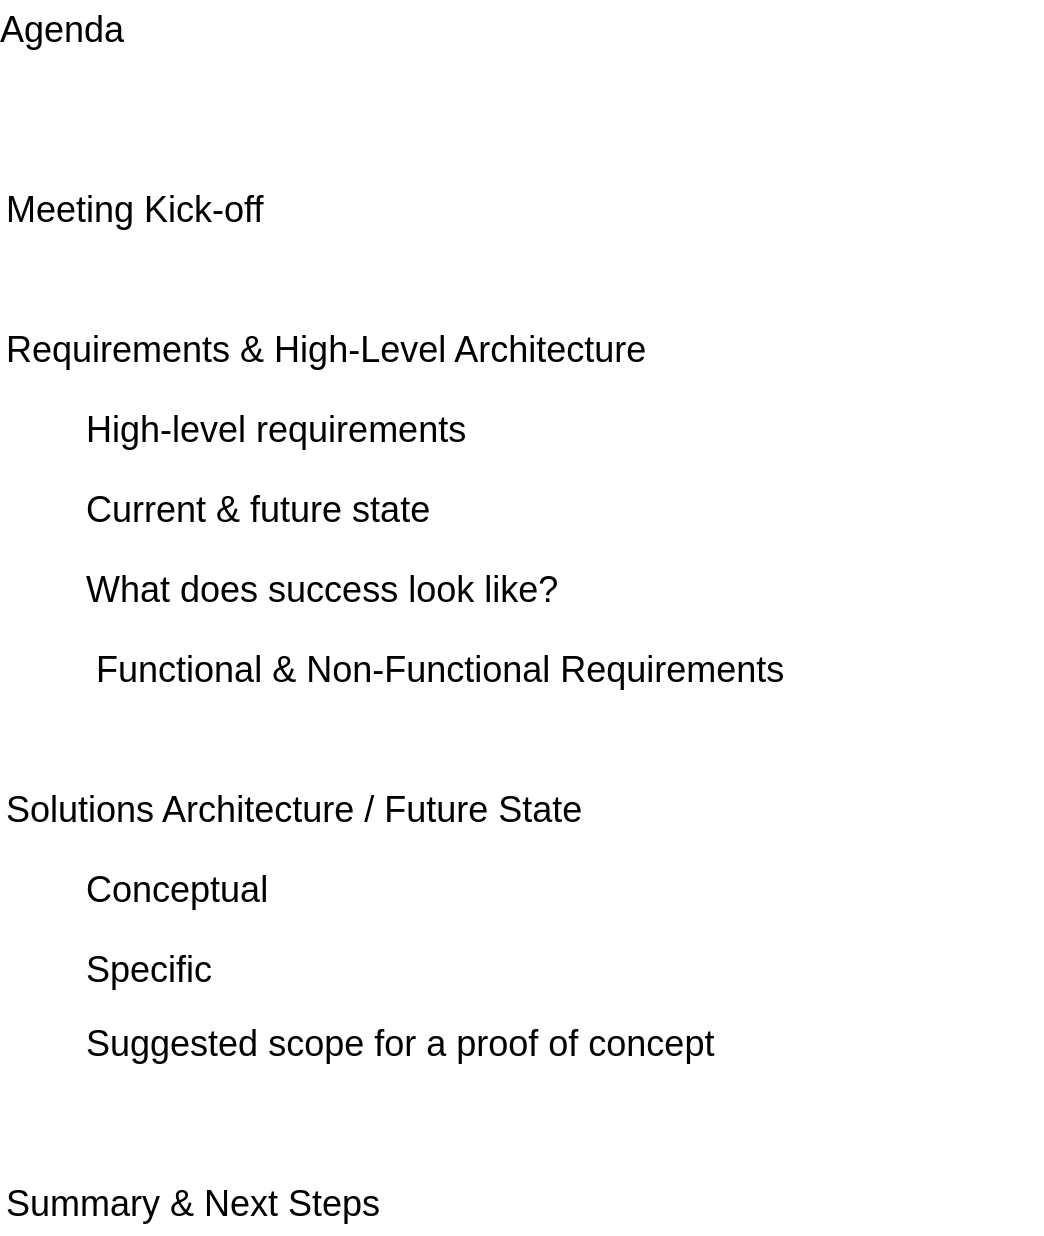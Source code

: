 <mxfile version="20.5.3" type="github" pages="15">
  <diagram id="VjomX15xuYtD5MLgN6QB" name="Agenda">
    <mxGraphModel dx="975" dy="649" grid="1" gridSize="10" guides="1" tooltips="1" connect="1" arrows="1" fold="1" page="1" pageScale="1" pageWidth="850" pageHeight="1100" math="0" shadow="0">
      <root>
        <mxCell id="0" />
        <mxCell id="1" parent="0" />
        <mxCell id="RGwa3ZNCP71L5T_SxQl2-1" value="Agenda" style="text;html=1;strokeColor=none;fillColor=none;align=center;verticalAlign=middle;whiteSpace=wrap;rounded=0;shadow=0;fontSize=18;" parent="1" vertex="1">
          <mxGeometry x="160" y="120" width="60" height="30" as="geometry" />
        </mxCell>
        <mxCell id="RGwa3ZNCP71L5T_SxQl2-2" value="Meeting Kick-off" style="text;html=1;strokeColor=none;fillColor=none;align=left;verticalAlign=middle;whiteSpace=wrap;rounded=0;shadow=0;fontSize=18;" parent="1" vertex="1">
          <mxGeometry x="160" y="210" width="480" height="30" as="geometry" />
        </mxCell>
        <mxCell id="RGwa3ZNCP71L5T_SxQl2-6" value="Requirements &amp;amp; High-Level Architecture" style="text;html=1;strokeColor=none;fillColor=none;align=left;verticalAlign=middle;whiteSpace=wrap;rounded=0;shadow=0;fontSize=18;" parent="1" vertex="1">
          <mxGeometry x="160" y="280" width="480" height="30" as="geometry" />
        </mxCell>
        <mxCell id="RGwa3ZNCP71L5T_SxQl2-7" value="Solutions Architecture / Future State" style="text;html=1;strokeColor=none;fillColor=none;align=left;verticalAlign=middle;whiteSpace=wrap;rounded=0;shadow=0;fontSize=18;" parent="1" vertex="1">
          <mxGeometry x="160" y="510" width="480" height="30" as="geometry" />
        </mxCell>
        <mxCell id="RGwa3ZNCP71L5T_SxQl2-8" value="Summary &amp;amp; Next Steps" style="text;html=1;strokeColor=none;fillColor=none;align=left;verticalAlign=middle;whiteSpace=wrap;rounded=0;shadow=0;fontSize=18;" parent="1" vertex="1">
          <mxGeometry x="160" y="707" width="480" height="30" as="geometry" />
        </mxCell>
        <mxCell id="RGwa3ZNCP71L5T_SxQl2-9" value="Conceptual" style="text;html=1;strokeColor=none;fillColor=none;align=left;verticalAlign=middle;whiteSpace=wrap;rounded=0;shadow=0;fontSize=18;" parent="1" vertex="1">
          <mxGeometry x="200" y="550" width="480" height="30" as="geometry" />
        </mxCell>
        <mxCell id="RGwa3ZNCP71L5T_SxQl2-10" value="Specific" style="text;html=1;strokeColor=none;fillColor=none;align=left;verticalAlign=middle;whiteSpace=wrap;rounded=0;shadow=0;fontSize=18;" parent="1" vertex="1">
          <mxGeometry x="200" y="590" width="480" height="30" as="geometry" />
        </mxCell>
        <mxCell id="RGwa3ZNCP71L5T_SxQl2-11" value="High-level requirements" style="text;html=1;strokeColor=none;fillColor=none;align=left;verticalAlign=middle;whiteSpace=wrap;rounded=0;shadow=0;fontSize=18;" parent="1" vertex="1">
          <mxGeometry x="200" y="320" width="480" height="30" as="geometry" />
        </mxCell>
        <mxCell id="RGwa3ZNCP71L5T_SxQl2-12" value="Current &amp;amp; future state" style="text;html=1;strokeColor=none;fillColor=none;align=left;verticalAlign=middle;whiteSpace=wrap;rounded=0;shadow=0;fontSize=18;" parent="1" vertex="1">
          <mxGeometry x="200" y="360" width="480" height="30" as="geometry" />
        </mxCell>
        <mxCell id="RGwa3ZNCP71L5T_SxQl2-13" value="What does success look like?" style="text;html=1;strokeColor=none;fillColor=none;align=left;verticalAlign=middle;whiteSpace=wrap;rounded=0;shadow=0;fontSize=18;" parent="1" vertex="1">
          <mxGeometry x="200" y="400" width="480" height="30" as="geometry" />
        </mxCell>
        <mxCell id="RGwa3ZNCP71L5T_SxQl2-14" value="&lt;span style=&quot;white-space: pre;&quot;&gt;	&lt;/span&gt;Functional &amp;amp; Non-Functional Requirements" style="text;html=1;strokeColor=none;fillColor=none;align=left;verticalAlign=middle;whiteSpace=wrap;rounded=0;shadow=0;fontSize=18;" parent="1" vertex="1">
          <mxGeometry x="200" y="440" width="480" height="30" as="geometry" />
        </mxCell>
        <mxCell id="RGwa3ZNCP71L5T_SxQl2-15" value="Suggested scope for a proof of concept" style="text;html=1;strokeColor=none;fillColor=none;align=left;verticalAlign=middle;whiteSpace=wrap;rounded=0;shadow=0;fontSize=18;" parent="1" vertex="1">
          <mxGeometry x="200" y="627" width="480" height="30" as="geometry" />
        </mxCell>
      </root>
    </mxGraphModel>
  </diagram>
  <diagram name="H-L Reqs." id="h9jbHCem-ycJ2uZCTOwV">
    <mxGraphModel dx="1215" dy="649" grid="1" gridSize="10" guides="1" tooltips="1" connect="1" arrows="1" fold="1" page="1" pageScale="1" pageWidth="850" pageHeight="1100" math="0" shadow="0">
      <root>
        <mxCell id="9m_CjEebkvtOnrXl-hu_-0" />
        <mxCell id="9m_CjEebkvtOnrXl-hu_-1" parent="9m_CjEebkvtOnrXl-hu_-0" />
        <mxCell id="AXn1gOnWAieejqgXZwlD-0" value="&lt;h1&gt;High-Level Requirements&lt;/h1&gt;&lt;p&gt;1. &lt;b&gt;Enable third party business analysts to generate and validate reports on AnyCompany data without risk of leakage of PII and customer sensitive data&lt;/b&gt;&lt;/p&gt;&lt;p&gt;1.1 Third party BAs should not have access to PII and customer sensitive data: Required PII/CS datasets need to be processed, scrubbed, to remove PII/CS data from text fields, many of which are free form text such as emails and call logs.&lt;/p&gt;&lt;p&gt;1.2. Third party BAs should not have access to analytics datastores that have PII or customer sensitive data&lt;/p&gt;&lt;p&gt;1.3 Access to the datasets for third party analysis needs to be controlled and monitored&lt;/p&gt;&lt;p&gt;1.4 The data scrubbing process requires AI/ML. The medium-term solution needs to support R&amp;amp;D of AI/ML solutions by AnyCompany.&lt;/p&gt;&lt;p&gt;2. &lt;b&gt;Reduce on-going risk of leakage of PII and customer sensitive data&lt;/b&gt;&lt;/p&gt;&lt;p&gt;2.1 Have in-house team to use scrubbed data, with an option to revert scrubbed data to the original text for debugging and specific analytics&lt;/p&gt;" style="text;html=1;strokeColor=none;fillColor=none;spacing=5;spacingTop=-20;whiteSpace=wrap;overflow=hidden;rounded=0;shadow=0;labelBorderColor=none;fontSize=18;fontColor=#000000;" parent="9m_CjEebkvtOnrXl-hu_-1" vertex="1">
          <mxGeometry x="70" y="90" width="680" height="530" as="geometry" />
        </mxCell>
      </root>
    </mxGraphModel>
  </diagram>
  <diagram id="25lp0CtglmJZi7T5T5F2" name="Current State">
    <mxGraphModel dx="1215" dy="649" grid="1" gridSize="10" guides="1" tooltips="1" connect="1" arrows="1" fold="1" page="1" pageScale="1" pageWidth="850" pageHeight="1100" math="0" shadow="0">
      <root>
        <mxCell id="0" />
        <mxCell id="1" parent="0" />
        <mxCell id="h1IbnTh46kwvZ-l_5gWV-3" value="Operational Systems" style="swimlane;whiteSpace=wrap;html=1;shadow=0;strokeColor=default;fontSize=18;startSize=40;" parent="1" vertex="1">
          <mxGeometry x="59" y="80" width="180" height="540" as="geometry" />
        </mxCell>
        <mxCell id="gpUl1PO_aZrQJFSE_oQn-3" value="Interactive&lt;br&gt;Call Center" style="rounded=1;whiteSpace=wrap;html=1;shadow=0;strokeColor=default;fontSize=18;" parent="h1IbnTh46kwvZ-l_5gWV-3" vertex="1">
          <mxGeometry x="21" y="80" width="140" height="60" as="geometry" />
        </mxCell>
        <mxCell id="gpUl1PO_aZrQJFSE_oQn-4" value="Email &lt;br&gt;Support" style="rounded=1;whiteSpace=wrap;html=1;shadow=0;strokeColor=default;fontSize=18;" parent="h1IbnTh46kwvZ-l_5gWV-3" vertex="1">
          <mxGeometry x="21" y="180" width="140" height="60" as="geometry" />
        </mxCell>
        <mxCell id="gpUl1PO_aZrQJFSE_oQn-5" value="Text &amp;amp; Chatbot&amp;nbsp;&lt;br&gt;Support" style="rounded=1;whiteSpace=wrap;html=1;shadow=0;strokeColor=default;fontSize=18;" parent="h1IbnTh46kwvZ-l_5gWV-3" vertex="1">
          <mxGeometry x="21" y="280" width="140" height="60" as="geometry" />
        </mxCell>
        <mxCell id="gpUl1PO_aZrQJFSE_oQn-6" value="..." style="rounded=1;whiteSpace=wrap;html=1;shadow=0;strokeColor=default;fontSize=18;" parent="h1IbnTh46kwvZ-l_5gWV-3" vertex="1">
          <mxGeometry x="23" y="426" width="140" height="60" as="geometry" />
        </mxCell>
        <mxCell id="h1IbnTh46kwvZ-l_5gWV-4" value="Analytics Data Stores" style="swimlane;whiteSpace=wrap;html=1;shadow=0;strokeColor=default;fontSize=18;startSize=40;" parent="1" vertex="1">
          <mxGeometry x="520" y="80" width="180" height="540" as="geometry" />
        </mxCell>
        <mxCell id="gpUl1PO_aZrQJFSE_oQn-12" value="" style="shape=cylinder3;whiteSpace=wrap;html=1;boundedLbl=1;backgroundOutline=1;size=15;shadow=0;strokeColor=default;fontSize=18;fontColor=#9933FF;" parent="h1IbnTh46kwvZ-l_5gWV-4" vertex="1">
          <mxGeometry x="20" y="110" width="140" height="140" as="geometry" />
        </mxCell>
        <mxCell id="zf8lR28jDNdzLFkF-36o-1" value="&lt;font color=&quot;#9933ff&quot;&gt;PII/Sensitive&lt;br&gt;&lt;/font&gt;&amp;amp; Ops Data" style="text;html=1;strokeColor=none;fillColor=none;align=center;verticalAlign=middle;whiteSpace=wrap;rounded=0;shadow=0;labelBorderColor=none;fontSize=18;fontColor=#000000;" parent="h1IbnTh46kwvZ-l_5gWV-4" vertex="1">
          <mxGeometry x="20" y="170" width="140" height="30" as="geometry" />
        </mxCell>
        <mxCell id="h1IbnTh46kwvZ-l_5gWV-5" value="In-House &lt;br&gt;BA" style="shape=umlActor;verticalLabelPosition=bottom;verticalAlign=top;html=1;outlineConnect=0;shadow=0;fontSize=18;" parent="1" vertex="1">
          <mxGeometry x="1020" y="210" width="30" height="60" as="geometry" />
        </mxCell>
        <mxCell id="gpUl1PO_aZrQJFSE_oQn-7" value="Data Sets" style="swimlane;whiteSpace=wrap;html=1;shadow=0;strokeColor=default;fontSize=18;startSize=40;" parent="1" vertex="1">
          <mxGeometry x="300" y="80" width="180" height="540" as="geometry" />
        </mxCell>
        <mxCell id="gpUl1PO_aZrQJFSE_oQn-8" value="&lt;font color=&quot;#9933ff&quot;&gt;Call Logs&lt;/font&gt; &amp;amp; Operations Data" style="rounded=1;whiteSpace=wrap;html=1;shadow=0;strokeColor=default;fontSize=18;" parent="gpUl1PO_aZrQJFSE_oQn-7" vertex="1">
          <mxGeometry x="18" y="80" width="140" height="60" as="geometry" />
        </mxCell>
        <mxCell id="gpUl1PO_aZrQJFSE_oQn-9" value="&lt;font color=&quot;#9933ff&quot;&gt;Emails&lt;/font&gt; &amp;amp; Operations Data" style="rounded=1;whiteSpace=wrap;html=1;shadow=0;strokeColor=default;fontSize=18;" parent="gpUl1PO_aZrQJFSE_oQn-7" vertex="1">
          <mxGeometry x="18" y="180" width="140" height="60" as="geometry" />
        </mxCell>
        <mxCell id="gpUl1PO_aZrQJFSE_oQn-10" value="&lt;font color=&quot;#9933ff&quot;&gt;Texts&lt;/font&gt; &amp;amp;&lt;br&gt;Operations Data" style="rounded=1;whiteSpace=wrap;html=1;shadow=0;strokeColor=default;fontSize=18;" parent="gpUl1PO_aZrQJFSE_oQn-7" vertex="1">
          <mxGeometry x="18" y="280" width="140" height="60" as="geometry" />
        </mxCell>
        <mxCell id="gpUl1PO_aZrQJFSE_oQn-11" value="&lt;font color=&quot;#9933ff&quot;&gt;PII/Sensitive&lt;/font&gt; &amp;amp;&lt;br&gt;Operations Data" style="rounded=1;whiteSpace=wrap;html=1;shadow=0;strokeColor=default;fontSize=18;" parent="gpUl1PO_aZrQJFSE_oQn-7" vertex="1">
          <mxGeometry x="20" y="420" width="140" height="60" as="geometry" />
        </mxCell>
        <mxCell id="gpUl1PO_aZrQJFSE_oQn-16" value="Analytics &lt;br&gt;Processes" style="swimlane;whiteSpace=wrap;html=1;shadow=0;strokeColor=default;fontSize=18;startSize=40;" parent="1" vertex="1">
          <mxGeometry x="760" y="80" width="180" height="540" as="geometry" />
        </mxCell>
        <mxCell id="gpUl1PO_aZrQJFSE_oQn-19" value="Business Analytics" style="rounded=1;whiteSpace=wrap;html=1;shadow=0;labelBorderColor=none;strokeColor=default;fontSize=18;fontColor=#000000;" parent="gpUl1PO_aZrQJFSE_oQn-16" vertex="1">
          <mxGeometry x="30" y="150" width="120" height="60" as="geometry" />
        </mxCell>
        <mxCell id="gpUl1PO_aZrQJFSE_oQn-26" value="Analytics&lt;br&gt;Warehouse" style="text;html=1;strokeColor=none;fillColor=none;align=center;verticalAlign=middle;whiteSpace=wrap;rounded=0;shadow=0;labelBorderColor=none;fontSize=18;fontColor=#000000;" parent="1" vertex="1">
          <mxGeometry x="580" y="340" width="60" height="30" as="geometry" />
        </mxCell>
        <mxCell id="4Oo0tviDNwxsVa1uIlnn-1" value="&lt;u style=&quot;caret-color: rgb(0, 0, 0); color: rgb(0, 0, 0); font-family: Helvetica; font-size: 16px; font-style: normal; font-variant-caps: normal; font-weight: 400; letter-spacing: normal; text-align: center; text-indent: 0px; text-transform: none; word-spacing: 0px; -webkit-text-stroke-width: 0px;&quot;&gt;&lt;span style=&quot;font-size: x-large;&quot;&gt;High-Level&amp;nbsp;&lt;/span&gt;&lt;font size=&quot;5&quot;&gt;Current State&lt;/font&gt;&lt;/u&gt;" style="text;whiteSpace=wrap;html=1;" vertex="1" parent="1">
          <mxGeometry x="350" y="10" width="290" height="50" as="geometry" />
        </mxCell>
      </root>
    </mxGraphModel>
  </diagram>
  <diagram name="Future State" id="HBv1KzzV3jWL5Cb1V32m">
    <mxGraphModel dx="1215" dy="649" grid="1" gridSize="10" guides="1" tooltips="1" connect="1" arrows="1" fold="1" page="1" pageScale="1" pageWidth="850" pageHeight="1100" math="0" shadow="0">
      <root>
        <mxCell id="hyJC9mIuy3ANaXY3VcQb-0" />
        <mxCell id="hyJC9mIuy3ANaXY3VcQb-1" parent="hyJC9mIuy3ANaXY3VcQb-0" />
        <mxCell id="jfbZeoB1SQRcuPLxXEkU-0" value="" style="ellipse;whiteSpace=wrap;html=1;aspect=fixed;shadow=0;labelBorderColor=none;strokeColor=#82b366;fontSize=18;fillColor=#d5e8d4;" parent="hyJC9mIuy3ANaXY3VcQb-1" vertex="1">
          <mxGeometry x="970" y="220" width="126" height="126" as="geometry" />
        </mxCell>
        <mxCell id="EOGJp4S5Fbets7nDKM-p-0" value="" style="ellipse;whiteSpace=wrap;html=1;aspect=fixed;shadow=0;labelBorderColor=none;strokeColor=#82b366;fontSize=18;fillColor=#d5e8d4;" parent="hyJC9mIuy3ANaXY3VcQb-1" vertex="1">
          <mxGeometry x="972" y="370" width="126" height="126" as="geometry" />
        </mxCell>
        <mxCell id="hyJC9mIuy3ANaXY3VcQb-2" value="Operational Systems" style="swimlane;whiteSpace=wrap;html=1;shadow=0;strokeColor=default;fontSize=18;startSize=40;" parent="hyJC9mIuy3ANaXY3VcQb-1" vertex="1">
          <mxGeometry x="59" y="80" width="180" height="540" as="geometry" />
        </mxCell>
        <mxCell id="hyJC9mIuy3ANaXY3VcQb-3" value="Interactive&lt;br&gt;Call Center" style="rounded=1;whiteSpace=wrap;html=1;shadow=0;strokeColor=default;fontSize=18;" parent="hyJC9mIuy3ANaXY3VcQb-2" vertex="1">
          <mxGeometry x="21" y="80" width="140" height="60" as="geometry" />
        </mxCell>
        <mxCell id="hyJC9mIuy3ANaXY3VcQb-4" value="Email &lt;br&gt;Support" style="rounded=1;whiteSpace=wrap;html=1;shadow=0;strokeColor=default;fontSize=18;" parent="hyJC9mIuy3ANaXY3VcQb-2" vertex="1">
          <mxGeometry x="21" y="180" width="140" height="60" as="geometry" />
        </mxCell>
        <mxCell id="hyJC9mIuy3ANaXY3VcQb-5" value="Text &amp;amp; Chatbot&amp;nbsp;&lt;br&gt;Support" style="rounded=1;whiteSpace=wrap;html=1;shadow=0;strokeColor=default;fontSize=18;" parent="hyJC9mIuy3ANaXY3VcQb-2" vertex="1">
          <mxGeometry x="21" y="280" width="140" height="60" as="geometry" />
        </mxCell>
        <mxCell id="hyJC9mIuy3ANaXY3VcQb-6" value="..." style="rounded=1;whiteSpace=wrap;html=1;shadow=0;strokeColor=default;fontSize=18;" parent="hyJC9mIuy3ANaXY3VcQb-2" vertex="1">
          <mxGeometry x="23" y="426" width="140" height="60" as="geometry" />
        </mxCell>
        <mxCell id="hyJC9mIuy3ANaXY3VcQb-7" value="Analytics Data Stores &amp;amp; Systems" style="swimlane;whiteSpace=wrap;html=1;shadow=0;strokeColor=default;fontSize=18;startSize=40;" parent="hyJC9mIuy3ANaXY3VcQb-1" vertex="1">
          <mxGeometry x="520" y="80" width="180" height="540" as="geometry" />
        </mxCell>
        <mxCell id="0Jkv3jb7glhRKEIvXEkH-0" value="" style="shape=cylinder3;whiteSpace=wrap;html=1;boundedLbl=1;backgroundOutline=1;size=15;shadow=0;fontSize=18;fillColor=#d5e8d4;strokeColor=#82b366;" parent="hyJC9mIuy3ANaXY3VcQb-7" vertex="1">
          <mxGeometry x="20" y="90" width="140" height="140" as="geometry" />
        </mxCell>
        <mxCell id="0Jkv3jb7glhRKEIvXEkH-1" value="Analytics&lt;br&gt;Data Store" style="text;html=1;strokeColor=none;fillColor=none;align=center;verticalAlign=middle;whiteSpace=wrap;rounded=0;shadow=0;labelBorderColor=none;fontSize=18;fontColor=#000000;" parent="hyJC9mIuy3ANaXY3VcQb-7" vertex="1">
          <mxGeometry x="20" y="240" width="130" height="30" as="geometry" />
        </mxCell>
        <mxCell id="O4PE7a0Fi9K-1KhrLcxD-1" value="AI/ML&lt;br&gt;Tools &amp;amp; Infra." style="rounded=1;whiteSpace=wrap;html=1;shadow=0;strokeColor=#82b366;fontSize=18;fillColor=#d5e8d4;" parent="hyJC9mIuy3ANaXY3VcQb-7" vertex="1">
          <mxGeometry x="20" y="370" width="140" height="60" as="geometry" />
        </mxCell>
        <mxCell id="gAzMdX1-zWV9BWONYZ82-0" value="&lt;font color=&quot;#009900&quot;&gt;Scrubbed&lt;/font&gt;&lt;br&gt;&amp;amp; Ops Data" style="text;html=1;strokeColor=none;fillColor=none;align=center;verticalAlign=middle;whiteSpace=wrap;rounded=0;shadow=0;labelBorderColor=none;fontSize=18;fontColor=#000000;" parent="hyJC9mIuy3ANaXY3VcQb-7" vertex="1">
          <mxGeometry x="20" y="145" width="140" height="30" as="geometry" />
        </mxCell>
        <mxCell id="hyJC9mIuy3ANaXY3VcQb-10" value="In-House &lt;br&gt;BA / DS" style="shape=umlActor;verticalLabelPosition=bottom;verticalAlign=top;html=1;outlineConnect=0;shadow=0;strokeColor=#82b366;fontSize=18;fillColor=#d5e8d4;" parent="hyJC9mIuy3ANaXY3VcQb-1" vertex="1">
          <mxGeometry x="1020" y="230" width="30" height="60" as="geometry" />
        </mxCell>
        <mxCell id="hyJC9mIuy3ANaXY3VcQb-11" value="3rd Party&lt;br&gt;BA / DS" style="shape=umlActor;verticalLabelPosition=bottom;verticalAlign=top;html=1;outlineConnect=0;shadow=0;strokeColor=#82b366;fontSize=18;fillColor=#d5e8d4;" parent="hyJC9mIuy3ANaXY3VcQb-1" vertex="1">
          <mxGeometry x="1022" y="386" width="30" height="50" as="geometry" />
        </mxCell>
        <mxCell id="hyJC9mIuy3ANaXY3VcQb-12" value="Data Sets" style="swimlane;whiteSpace=wrap;html=1;shadow=0;strokeColor=default;fontSize=18;startSize=40;" parent="hyJC9mIuy3ANaXY3VcQb-1" vertex="1">
          <mxGeometry x="300" y="80" width="180" height="540" as="geometry" />
        </mxCell>
        <mxCell id="hyJC9mIuy3ANaXY3VcQb-13" value="&lt;font color=&quot;#9933ff&quot;&gt;Call Logs&lt;/font&gt; &amp;amp; Operations Data" style="rounded=1;whiteSpace=wrap;html=1;shadow=0;strokeColor=default;fontSize=18;" parent="hyJC9mIuy3ANaXY3VcQb-12" vertex="1">
          <mxGeometry x="18" y="80" width="140" height="60" as="geometry" />
        </mxCell>
        <mxCell id="hyJC9mIuy3ANaXY3VcQb-14" value="&lt;font color=&quot;#9933ff&quot;&gt;Emails&lt;/font&gt; &amp;amp; Operations Data" style="rounded=1;whiteSpace=wrap;html=1;shadow=0;strokeColor=default;fontSize=18;" parent="hyJC9mIuy3ANaXY3VcQb-12" vertex="1">
          <mxGeometry x="18" y="180" width="140" height="60" as="geometry" />
        </mxCell>
        <mxCell id="hyJC9mIuy3ANaXY3VcQb-15" value="&lt;font color=&quot;#9933ff&quot;&gt;Texts&lt;/font&gt; &amp;amp;&lt;br&gt;Operations Data" style="rounded=1;whiteSpace=wrap;html=1;shadow=0;strokeColor=default;fontSize=18;" parent="hyJC9mIuy3ANaXY3VcQb-12" vertex="1">
          <mxGeometry x="18" y="280" width="140" height="60" as="geometry" />
        </mxCell>
        <mxCell id="hyJC9mIuy3ANaXY3VcQb-16" value="&lt;font color=&quot;#9933ff&quot;&gt;PII/Sensitive&lt;/font&gt; &amp;amp;&lt;br&gt;Operations Data" style="rounded=1;whiteSpace=wrap;html=1;shadow=0;strokeColor=default;fontSize=18;" parent="hyJC9mIuy3ANaXY3VcQb-12" vertex="1">
          <mxGeometry x="20" y="420" width="140" height="60" as="geometry" />
        </mxCell>
        <mxCell id="hyJC9mIuy3ANaXY3VcQb-17" value="Analytics &lt;br&gt;Processes" style="swimlane;whiteSpace=wrap;html=1;shadow=0;strokeColor=default;fontSize=18;startSize=40;" parent="hyJC9mIuy3ANaXY3VcQb-1" vertex="1">
          <mxGeometry x="760" y="80" width="180" height="540" as="geometry" />
        </mxCell>
        <mxCell id="hyJC9mIuy3ANaXY3VcQb-19" value="Business Analytics" style="rounded=1;whiteSpace=wrap;html=1;shadow=0;labelBorderColor=none;strokeColor=#82b366;fontSize=18;fillColor=#d5e8d4;" parent="hyJC9mIuy3ANaXY3VcQb-17" vertex="1">
          <mxGeometry x="30" y="130" width="120" height="60" as="geometry" />
        </mxCell>
        <mxCell id="hyJC9mIuy3ANaXY3VcQb-21" value="AI/ML" style="rounded=1;whiteSpace=wrap;html=1;shadow=0;labelBorderColor=none;strokeColor=#82b366;fontSize=18;fillColor=#d5e8d4;" parent="hyJC9mIuy3ANaXY3VcQb-17" vertex="1">
          <mxGeometry x="30" y="370" width="120" height="60" as="geometry" />
        </mxCell>
        <mxCell id="ElxA8o0fKQ1-Yx0iaPZt-0" value="&lt;u&gt;&lt;span style=&quot;font-size: x-large;&quot;&gt;High-Level&amp;nbsp;&lt;/span&gt;&lt;font size=&quot;5&quot;&gt;Future State&lt;/font&gt;&lt;/u&gt;" style="text;html=1;strokeColor=none;fillColor=none;align=center;verticalAlign=middle;whiteSpace=wrap;rounded=0;fontSize=16;" vertex="1" parent="hyJC9mIuy3ANaXY3VcQb-1">
          <mxGeometry x="190" y="20" width="520" height="30" as="geometry" />
        </mxCell>
      </root>
    </mxGraphModel>
  </diagram>
  <diagram id="fh6pX0H431qZWD7UBe4o" name="Functional Reqs.">
    <mxGraphModel dx="1215" dy="649" grid="1" gridSize="10" guides="1" tooltips="1" connect="1" arrows="1" fold="1" page="1" pageScale="1" pageWidth="850" pageHeight="1100" math="0" shadow="0">
      <root>
        <mxCell id="0" />
        <mxCell id="1" parent="0" />
        <mxCell id="u4hqZSF4Cvs4WBXSq2FB-4" style="edgeStyle=orthogonalEdgeStyle;rounded=0;orthogonalLoop=1;jettySize=auto;html=1;exitX=1;exitY=0.5;exitDx=0;exitDy=0;fontSize=18;fontColor=#000000;" parent="1" target="u4hqZSF4Cvs4WBXSq2FB-2" edge="1">
          <mxGeometry relative="1" as="geometry">
            <mxPoint x="425" y="365" as="sourcePoint" />
          </mxGeometry>
        </mxCell>
        <mxCell id="1e2lntcsRV8ktcmZfCRR-11" value="" style="edgeStyle=orthogonalEdgeStyle;rounded=0;orthogonalLoop=1;jettySize=auto;html=1;fontSize=18;" parent="1" source="biFjLUMGbpg6rF05HD9G-2" target="1e2lntcsRV8ktcmZfCRR-10" edge="1">
          <mxGeometry relative="1" as="geometry" />
        </mxCell>
        <mxCell id="1e2lntcsRV8ktcmZfCRR-16" value="" style="edgeStyle=orthogonalEdgeStyle;rounded=0;orthogonalLoop=1;jettySize=auto;html=1;fontSize=18;exitX=1.018;exitY=0.4;exitDx=0;exitDy=0;exitPerimeter=0;" parent="1" source="1e2lntcsRV8ktcmZfCRR-2" target="1e2lntcsRV8ktcmZfCRR-15" edge="1">
          <mxGeometry relative="1" as="geometry">
            <Array as="points">
              <mxPoint x="443" y="350" />
              <mxPoint x="630" y="350" />
              <mxPoint x="630" y="225" />
            </Array>
          </mxGeometry>
        </mxCell>
        <mxCell id="biFjLUMGbpg6rF05HD9G-2" value="Sensitive Data Detection" style="ellipse;whiteSpace=wrap;html=1;" parent="1" vertex="1">
          <mxGeometry x="450" y="215" width="120" height="40" as="geometry" />
        </mxCell>
        <mxCell id="1e2lntcsRV8ktcmZfCRR-4" value="" style="edgeStyle=orthogonalEdgeStyle;rounded=0;orthogonalLoop=1;jettySize=auto;html=1;fontSize=18;" parent="1" source="biFjLUMGbpg6rF05HD9G-4" target="1e2lntcsRV8ktcmZfCRR-3" edge="1">
          <mxGeometry relative="1" as="geometry" />
        </mxCell>
        <mxCell id="1e2lntcsRV8ktcmZfCRR-7" value="" style="edgeStyle=orthogonalEdgeStyle;rounded=0;orthogonalLoop=1;jettySize=auto;html=1;fontSize=18;" parent="1" source="biFjLUMGbpg6rF05HD9G-4" target="1e2lntcsRV8ktcmZfCRR-6" edge="1">
          <mxGeometry relative="1" as="geometry" />
        </mxCell>
        <mxCell id="biFjLUMGbpg6rF05HD9G-4" value="Interfaces" style="ellipse;whiteSpace=wrap;html=1;" parent="1" vertex="1">
          <mxGeometry x="110" y="215" width="120" height="40" as="geometry" />
        </mxCell>
        <mxCell id="1e2lntcsRV8ktcmZfCRR-9" value="" style="edgeStyle=orthogonalEdgeStyle;rounded=0;orthogonalLoop=1;jettySize=auto;html=1;fontSize=18;" parent="1" source="DzykFqKgfEABbtOcEbP5-20" target="1e2lntcsRV8ktcmZfCRR-8" edge="1">
          <mxGeometry relative="1" as="geometry" />
        </mxCell>
        <mxCell id="DzykFqKgfEABbtOcEbP5-20" value="PII &amp;nbsp;Detection" style="ellipse;whiteSpace=wrap;html=1;" parent="1" vertex="1">
          <mxGeometry x="280" y="215" width="120" height="40" as="geometry" />
        </mxCell>
        <mxCell id="u4hqZSF4Cvs4WBXSq2FB-6" style="edgeStyle=orthogonalEdgeStyle;rounded=0;orthogonalLoop=1;jettySize=auto;html=1;entryX=0;entryY=0.5;entryDx=0;entryDy=0;fontSize=18;fontColor=#000000;" parent="1" source="u4hqZSF4Cvs4WBXSq2FB-1" edge="1">
          <mxGeometry relative="1" as="geometry">
            <mxPoint x="265" y="365" as="targetPoint" />
          </mxGeometry>
        </mxCell>
        <mxCell id="u4hqZSF4Cvs4WBXSq2FB-1" value="Data &lt;br&gt;Source" style="shape=cylinder3;whiteSpace=wrap;html=1;boundedLbl=1;backgroundOutline=1;size=15;shadow=0;labelBorderColor=none;strokeColor=default;fontSize=18;fontColor=#000000;" parent="1" vertex="1">
          <mxGeometry x="20" y="310" width="110" height="110" as="geometry" />
        </mxCell>
        <mxCell id="u4hqZSF4Cvs4WBXSq2FB-2" value="Data &lt;br&gt;Target" style="shape=cylinder3;whiteSpace=wrap;html=1;boundedLbl=1;backgroundOutline=1;size=15;shadow=0;labelBorderColor=none;fontSize=18;" parent="1" vertex="1">
          <mxGeometry x="680" y="310" width="110" height="110" as="geometry" />
        </mxCell>
        <mxCell id="1e2lntcsRV8ktcmZfCRR-1" value="&lt;font style=&quot;font-size: 24px;&quot;&gt;&lt;u&gt;Functional Requirements: Data Scrubbing&lt;/u&gt;&lt;/font&gt;" style="text;html=1;strokeColor=none;fillColor=none;align=center;verticalAlign=middle;whiteSpace=wrap;rounded=0;fontSize=16;" parent="1" vertex="1">
          <mxGeometry x="190" y="20" width="520" height="30" as="geometry" />
        </mxCell>
        <mxCell id="1e2lntcsRV8ktcmZfCRR-12" style="edgeStyle=orthogonalEdgeStyle;rounded=0;orthogonalLoop=1;jettySize=auto;html=1;entryX=0.5;entryY=1;entryDx=0;entryDy=0;fontSize=18;" parent="1" source="1e2lntcsRV8ktcmZfCRR-2" target="DzykFqKgfEABbtOcEbP5-20" edge="1">
          <mxGeometry relative="1" as="geometry" />
        </mxCell>
        <mxCell id="1e2lntcsRV8ktcmZfCRR-13" style="edgeStyle=orthogonalEdgeStyle;rounded=0;orthogonalLoop=1;jettySize=auto;html=1;fontSize=18;" parent="1" source="1e2lntcsRV8ktcmZfCRR-2" target="biFjLUMGbpg6rF05HD9G-2" edge="1">
          <mxGeometry relative="1" as="geometry">
            <Array as="points">
              <mxPoint x="510" y="340" />
            </Array>
          </mxGeometry>
        </mxCell>
        <mxCell id="1e2lntcsRV8ktcmZfCRR-14" style="edgeStyle=orthogonalEdgeStyle;rounded=0;orthogonalLoop=1;jettySize=auto;html=1;entryX=0.5;entryY=1;entryDx=0;entryDy=0;fontSize=18;" parent="1" source="1e2lntcsRV8ktcmZfCRR-2" target="biFjLUMGbpg6rF05HD9G-4" edge="1">
          <mxGeometry relative="1" as="geometry">
            <Array as="points">
              <mxPoint x="170" y="340" />
            </Array>
          </mxGeometry>
        </mxCell>
        <mxCell id="1e2lntcsRV8ktcmZfCRR-27" value="" style="edgeStyle=orthogonalEdgeStyle;rounded=0;orthogonalLoop=1;jettySize=auto;html=1;fontSize=12;" parent="1" source="1e2lntcsRV8ktcmZfCRR-2" target="1e2lntcsRV8ktcmZfCRR-26" edge="1">
          <mxGeometry relative="1" as="geometry" />
        </mxCell>
        <mxCell id="1e2lntcsRV8ktcmZfCRR-2" value="&lt;font style=&quot;font-size: 18px;&quot;&gt;Scrubbing&lt;br&gt;Process&lt;/font&gt;" style="rounded=1;whiteSpace=wrap;html=1;fontSize=24;fillColor=#fff2cc;strokeColor=#d6b656;" parent="1" vertex="1">
          <mxGeometry x="310" y="335" width="170" height="60" as="geometry" />
        </mxCell>
        <mxCell id="1e2lntcsRV8ktcmZfCRR-3" value="Request/Response" style="ellipse;whiteSpace=wrap;html=1;" parent="1" vertex="1">
          <mxGeometry x="30" y="115" width="120" height="40" as="geometry" />
        </mxCell>
        <mxCell id="1e2lntcsRV8ktcmZfCRR-6" value="Batch" style="ellipse;whiteSpace=wrap;html=1;" parent="1" vertex="1">
          <mxGeometry x="160" y="115" width="120" height="40" as="geometry" />
        </mxCell>
        <mxCell id="1e2lntcsRV8ktcmZfCRR-8" value="First, Last Name&lt;br&gt;Address, email, phone" style="ellipse;shape=cloud;whiteSpace=wrap;html=1;" parent="1" vertex="1">
          <mxGeometry x="280" y="75" width="170" height="80" as="geometry" />
        </mxCell>
        <mxCell id="1e2lntcsRV8ktcmZfCRR-10" value="Organizations, Customers" style="ellipse;shape=cloud;whiteSpace=wrap;html=1;" parent="1" vertex="1">
          <mxGeometry x="460" y="85" width="120" height="80" as="geometry" />
        </mxCell>
        <mxCell id="1e2lntcsRV8ktcmZfCRR-18" value="" style="edgeStyle=orthogonalEdgeStyle;rounded=0;orthogonalLoop=1;jettySize=auto;html=1;fontSize=18;" parent="1" source="1e2lntcsRV8ktcmZfCRR-15" target="1e2lntcsRV8ktcmZfCRR-17" edge="1">
          <mxGeometry relative="1" as="geometry" />
        </mxCell>
        <mxCell id="1e2lntcsRV8ktcmZfCRR-20" value="" style="edgeStyle=orthogonalEdgeStyle;rounded=0;orthogonalLoop=1;jettySize=auto;html=1;fontSize=18;" parent="1" source="1e2lntcsRV8ktcmZfCRR-15" target="1e2lntcsRV8ktcmZfCRR-19" edge="1">
          <mxGeometry relative="1" as="geometry" />
        </mxCell>
        <mxCell id="1e2lntcsRV8ktcmZfCRR-15" value="Data Replacement" style="ellipse;whiteSpace=wrap;html=1;" parent="1" vertex="1">
          <mxGeometry x="650" y="215" width="120" height="40" as="geometry" />
        </mxCell>
        <mxCell id="1e2lntcsRV8ktcmZfCRR-17" value="Reversible" style="ellipse;whiteSpace=wrap;html=1;" parent="1" vertex="1">
          <mxGeometry x="600" y="95" width="120" height="40" as="geometry" />
        </mxCell>
        <mxCell id="1e2lntcsRV8ktcmZfCRR-19" value="From corresponding domain" style="ellipse;whiteSpace=wrap;html=1;" parent="1" vertex="1">
          <mxGeometry x="730" y="95" width="120" height="40" as="geometry" />
        </mxCell>
        <mxCell id="1e2lntcsRV8ktcmZfCRR-32" value="" style="edgeStyle=orthogonalEdgeStyle;rounded=0;orthogonalLoop=1;jettySize=auto;html=1;fontSize=12;" parent="1" source="1e2lntcsRV8ktcmZfCRR-26" target="1e2lntcsRV8ktcmZfCRR-31" edge="1">
          <mxGeometry relative="1" as="geometry" />
        </mxCell>
        <mxCell id="1e2lntcsRV8ktcmZfCRR-38" value="" style="edgeStyle=orthogonalEdgeStyle;rounded=0;orthogonalLoop=1;jettySize=auto;html=1;fontSize=12;exitX=0;exitY=1;exitDx=0;exitDy=0;" parent="1" source="1e2lntcsRV8ktcmZfCRR-2" target="1e2lntcsRV8ktcmZfCRR-37" edge="1">
          <mxGeometry relative="1" as="geometry" />
        </mxCell>
        <mxCell id="1e2lntcsRV8ktcmZfCRR-26" value="&lt;div style=&quot;text-align: justify;&quot;&gt;&lt;span style=&quot;font-size: 12px;&quot;&gt;Language Support&lt;/span&gt;&lt;/div&gt;" style="ellipse;whiteSpace=wrap;html=1;fontSize=24;rounded=1;align=center;" parent="1" vertex="1">
          <mxGeometry x="295" y="450" width="120" height="40" as="geometry" />
        </mxCell>
        <mxCell id="1e2lntcsRV8ktcmZfCRR-31" value="&lt;font style=&quot;font-size: 12px;&quot;&gt;English, French,TBD&lt;/font&gt;" style="ellipse;shape=cloud;whiteSpace=wrap;html=1;fontSize=24;rounded=1;" parent="1" vertex="1">
          <mxGeometry x="270" y="550" width="170" height="80" as="geometry" />
        </mxCell>
        <mxCell id="1e2lntcsRV8ktcmZfCRR-40" value="" style="edgeStyle=orthogonalEdgeStyle;rounded=0;orthogonalLoop=1;jettySize=auto;html=1;fontSize=12;" parent="1" source="1e2lntcsRV8ktcmZfCRR-37" target="1e2lntcsRV8ktcmZfCRR-39" edge="1">
          <mxGeometry relative="1" as="geometry" />
        </mxCell>
        <mxCell id="1e2lntcsRV8ktcmZfCRR-37" value="&lt;div style=&quot;text-align: justify;&quot;&gt;&lt;span style=&quot;font-size: 12px;&quot;&gt;Content Types&lt;/span&gt;&lt;/div&gt;" style="ellipse;whiteSpace=wrap;html=1;fontSize=24;rounded=1;align=center;" parent="1" vertex="1">
          <mxGeometry x="95" y="450" width="120" height="40" as="geometry" />
        </mxCell>
        <mxCell id="1e2lntcsRV8ktcmZfCRR-39" value="&lt;p style=&quot;line-height: 50%;&quot;&gt;&lt;font style=&quot;font-size: 12px;&quot;&gt;call logs, emails, text messages&lt;/font&gt;&lt;/p&gt;" style="ellipse;shape=cloud;whiteSpace=wrap;html=1;fontSize=24;rounded=1;align=center;" parent="1" vertex="1">
          <mxGeometry x="70" y="550" width="145" height="80" as="geometry" />
        </mxCell>
      </root>
    </mxGraphModel>
  </diagram>
  <diagram name="Non-Func. Reqs." id="h94NcZVnJJBcJJlRhdZV">
    <mxGraphModel dx="1215" dy="649" grid="1" gridSize="10" guides="1" tooltips="1" connect="1" arrows="1" fold="1" page="1" pageScale="1" pageWidth="850" pageHeight="1100" math="0" shadow="0">
      <root>
        <mxCell id="HlYiuG5ErMYe60urcanL-0" />
        <mxCell id="HlYiuG5ErMYe60urcanL-1" parent="HlYiuG5ErMYe60urcanL-0" />
        <mxCell id="HlYiuG5ErMYe60urcanL-2" style="edgeStyle=orthogonalEdgeStyle;rounded=0;orthogonalLoop=1;jettySize=auto;html=1;exitX=1;exitY=0.5;exitDx=0;exitDy=0;fontSize=18;fontColor=#000000;" parent="HlYiuG5ErMYe60urcanL-1" target="HlYiuG5ErMYe60urcanL-13" edge="1">
          <mxGeometry relative="1" as="geometry">
            <mxPoint x="425" y="365" as="sourcePoint" />
          </mxGeometry>
        </mxCell>
        <mxCell id="HlYiuG5ErMYe60urcanL-3" value="" style="edgeStyle=orthogonalEdgeStyle;rounded=0;orthogonalLoop=1;jettySize=auto;html=1;fontSize=18;" parent="HlYiuG5ErMYe60urcanL-1" source="HlYiuG5ErMYe60urcanL-5" target="HlYiuG5ErMYe60urcanL-23" edge="1">
          <mxGeometry relative="1" as="geometry" />
        </mxCell>
        <mxCell id="HlYiuG5ErMYe60urcanL-4" value="" style="edgeStyle=orthogonalEdgeStyle;rounded=0;orthogonalLoop=1;jettySize=auto;html=1;fontSize=18;exitX=1.018;exitY=0.4;exitDx=0;exitDy=0;exitPerimeter=0;" parent="HlYiuG5ErMYe60urcanL-1" source="HlYiuG5ErMYe60urcanL-19" target="HlYiuG5ErMYe60urcanL-26" edge="1">
          <mxGeometry relative="1" as="geometry">
            <Array as="points">
              <mxPoint x="443" y="350" />
              <mxPoint x="630" y="350" />
              <mxPoint x="630" y="225" />
            </Array>
          </mxGeometry>
        </mxCell>
        <mxCell id="HlYiuG5ErMYe60urcanL-5" value="Sensitive Data Detection" style="ellipse;whiteSpace=wrap;html=1;" parent="HlYiuG5ErMYe60urcanL-1" vertex="1">
          <mxGeometry x="450" y="215" width="120" height="40" as="geometry" />
        </mxCell>
        <mxCell id="HlYiuG5ErMYe60urcanL-6" value="" style="edgeStyle=orthogonalEdgeStyle;rounded=0;orthogonalLoop=1;jettySize=auto;html=1;fontSize=18;" parent="HlYiuG5ErMYe60urcanL-1" source="HlYiuG5ErMYe60urcanL-8" target="HlYiuG5ErMYe60urcanL-20" edge="1">
          <mxGeometry relative="1" as="geometry" />
        </mxCell>
        <mxCell id="HlYiuG5ErMYe60urcanL-7" value="" style="edgeStyle=orthogonalEdgeStyle;rounded=0;orthogonalLoop=1;jettySize=auto;html=1;fontSize=18;" parent="HlYiuG5ErMYe60urcanL-1" source="HlYiuG5ErMYe60urcanL-8" target="HlYiuG5ErMYe60urcanL-21" edge="1">
          <mxGeometry relative="1" as="geometry" />
        </mxCell>
        <mxCell id="HlYiuG5ErMYe60urcanL-8" value="Interfaces" style="ellipse;whiteSpace=wrap;html=1;" parent="HlYiuG5ErMYe60urcanL-1" vertex="1">
          <mxGeometry x="110" y="215" width="120" height="40" as="geometry" />
        </mxCell>
        <mxCell id="HlYiuG5ErMYe60urcanL-9" value="" style="edgeStyle=orthogonalEdgeStyle;rounded=0;orthogonalLoop=1;jettySize=auto;html=1;fontSize=18;" parent="HlYiuG5ErMYe60urcanL-1" source="HlYiuG5ErMYe60urcanL-10" target="HlYiuG5ErMYe60urcanL-22" edge="1">
          <mxGeometry relative="1" as="geometry" />
        </mxCell>
        <mxCell id="HlYiuG5ErMYe60urcanL-10" value="PII &amp;nbsp;Detection" style="ellipse;whiteSpace=wrap;html=1;" parent="HlYiuG5ErMYe60urcanL-1" vertex="1">
          <mxGeometry x="280" y="215" width="120" height="40" as="geometry" />
        </mxCell>
        <mxCell id="HlYiuG5ErMYe60urcanL-11" style="edgeStyle=orthogonalEdgeStyle;rounded=0;orthogonalLoop=1;jettySize=auto;html=1;entryX=0;entryY=0.5;entryDx=0;entryDy=0;fontSize=18;fontColor=#000000;" parent="HlYiuG5ErMYe60urcanL-1" source="HlYiuG5ErMYe60urcanL-12" edge="1">
          <mxGeometry relative="1" as="geometry">
            <mxPoint x="265" y="365" as="targetPoint" />
          </mxGeometry>
        </mxCell>
        <mxCell id="HlYiuG5ErMYe60urcanL-12" value="Data &lt;br&gt;Source" style="shape=cylinder3;whiteSpace=wrap;html=1;boundedLbl=1;backgroundOutline=1;size=15;shadow=0;labelBorderColor=none;strokeColor=default;fontSize=18;fontColor=#000000;" parent="HlYiuG5ErMYe60urcanL-1" vertex="1">
          <mxGeometry x="20" y="310" width="110" height="110" as="geometry" />
        </mxCell>
        <mxCell id="HlYiuG5ErMYe60urcanL-13" value="Data &lt;br&gt;Target" style="shape=cylinder3;whiteSpace=wrap;html=1;boundedLbl=1;backgroundOutline=1;size=15;shadow=0;labelBorderColor=none;fontSize=18;" parent="HlYiuG5ErMYe60urcanL-1" vertex="1">
          <mxGeometry x="680" y="310" width="110" height="110" as="geometry" />
        </mxCell>
        <mxCell id="HlYiuG5ErMYe60urcanL-14" value="&lt;font style=&quot;font-size: 24px;&quot;&gt;&lt;u&gt;Non-Functional Requirements: Data Scrubbing&lt;/u&gt;&lt;/font&gt;" style="text;html=1;strokeColor=none;fillColor=none;align=center;verticalAlign=middle;whiteSpace=wrap;rounded=0;fontSize=16;" parent="HlYiuG5ErMYe60urcanL-1" vertex="1">
          <mxGeometry x="190" y="20" width="520" height="30" as="geometry" />
        </mxCell>
        <mxCell id="HlYiuG5ErMYe60urcanL-15" style="edgeStyle=orthogonalEdgeStyle;rounded=0;orthogonalLoop=1;jettySize=auto;html=1;entryX=0.5;entryY=1;entryDx=0;entryDy=0;fontSize=18;" parent="HlYiuG5ErMYe60urcanL-1" source="HlYiuG5ErMYe60urcanL-19" target="HlYiuG5ErMYe60urcanL-10" edge="1">
          <mxGeometry relative="1" as="geometry" />
        </mxCell>
        <mxCell id="HlYiuG5ErMYe60urcanL-16" style="edgeStyle=orthogonalEdgeStyle;rounded=0;orthogonalLoop=1;jettySize=auto;html=1;fontSize=18;" parent="HlYiuG5ErMYe60urcanL-1" source="HlYiuG5ErMYe60urcanL-19" target="HlYiuG5ErMYe60urcanL-5" edge="1">
          <mxGeometry relative="1" as="geometry">
            <Array as="points">
              <mxPoint x="510" y="340" />
            </Array>
          </mxGeometry>
        </mxCell>
        <mxCell id="HlYiuG5ErMYe60urcanL-17" style="edgeStyle=orthogonalEdgeStyle;rounded=0;orthogonalLoop=1;jettySize=auto;html=1;entryX=0.5;entryY=1;entryDx=0;entryDy=0;fontSize=18;" parent="HlYiuG5ErMYe60urcanL-1" source="HlYiuG5ErMYe60urcanL-19" target="HlYiuG5ErMYe60urcanL-8" edge="1">
          <mxGeometry relative="1" as="geometry">
            <Array as="points">
              <mxPoint x="170" y="340" />
            </Array>
          </mxGeometry>
        </mxCell>
        <mxCell id="HlYiuG5ErMYe60urcanL-18" value="" style="edgeStyle=orthogonalEdgeStyle;rounded=0;orthogonalLoop=1;jettySize=auto;html=1;fontSize=12;" parent="HlYiuG5ErMYe60urcanL-1" source="HlYiuG5ErMYe60urcanL-19" target="HlYiuG5ErMYe60urcanL-31" edge="1">
          <mxGeometry relative="1" as="geometry" />
        </mxCell>
        <mxCell id="HlYiuG5ErMYe60urcanL-19" value="&lt;font style=&quot;font-size: 18px;&quot;&gt;Scrubbing&lt;br&gt;Process&lt;/font&gt;" style="rounded=1;whiteSpace=wrap;html=1;fontSize=24;fillColor=#fff2cc;strokeColor=#d6b656;" parent="HlYiuG5ErMYe60urcanL-1" vertex="1">
          <mxGeometry x="270" y="335" width="170" height="60" as="geometry" />
        </mxCell>
        <mxCell id="HlYiuG5ErMYe60urcanL-20" value="Request/Response" style="ellipse;whiteSpace=wrap;html=1;" parent="HlYiuG5ErMYe60urcanL-1" vertex="1">
          <mxGeometry x="30" y="115" width="120" height="40" as="geometry" />
        </mxCell>
        <mxCell id="HlYiuG5ErMYe60urcanL-21" value="Batch" style="ellipse;whiteSpace=wrap;html=1;" parent="HlYiuG5ErMYe60urcanL-1" vertex="1">
          <mxGeometry x="160" y="115" width="120" height="40" as="geometry" />
        </mxCell>
        <mxCell id="HlYiuG5ErMYe60urcanL-22" value="First, Last Name&lt;br&gt;Address, email, phone" style="ellipse;shape=cloud;whiteSpace=wrap;html=1;" parent="HlYiuG5ErMYe60urcanL-1" vertex="1">
          <mxGeometry x="280" y="75" width="170" height="80" as="geometry" />
        </mxCell>
        <mxCell id="HlYiuG5ErMYe60urcanL-23" value="Organizations, Customers" style="ellipse;shape=cloud;whiteSpace=wrap;html=1;" parent="HlYiuG5ErMYe60urcanL-1" vertex="1">
          <mxGeometry x="460" y="85" width="120" height="80" as="geometry" />
        </mxCell>
        <mxCell id="HlYiuG5ErMYe60urcanL-24" value="" style="edgeStyle=orthogonalEdgeStyle;rounded=0;orthogonalLoop=1;jettySize=auto;html=1;fontSize=18;" parent="HlYiuG5ErMYe60urcanL-1" source="HlYiuG5ErMYe60urcanL-26" target="HlYiuG5ErMYe60urcanL-27" edge="1">
          <mxGeometry relative="1" as="geometry" />
        </mxCell>
        <mxCell id="HlYiuG5ErMYe60urcanL-25" value="" style="edgeStyle=orthogonalEdgeStyle;rounded=0;orthogonalLoop=1;jettySize=auto;html=1;fontSize=18;" parent="HlYiuG5ErMYe60urcanL-1" source="HlYiuG5ErMYe60urcanL-26" target="HlYiuG5ErMYe60urcanL-28" edge="1">
          <mxGeometry relative="1" as="geometry" />
        </mxCell>
        <mxCell id="HlYiuG5ErMYe60urcanL-26" value="Data Replacement" style="ellipse;whiteSpace=wrap;html=1;" parent="HlYiuG5ErMYe60urcanL-1" vertex="1">
          <mxGeometry x="650" y="215" width="120" height="40" as="geometry" />
        </mxCell>
        <mxCell id="HlYiuG5ErMYe60urcanL-27" value="Reversible" style="ellipse;whiteSpace=wrap;html=1;" parent="HlYiuG5ErMYe60urcanL-1" vertex="1">
          <mxGeometry x="600" y="95" width="120" height="40" as="geometry" />
        </mxCell>
        <mxCell id="HlYiuG5ErMYe60urcanL-28" value="From corresponding domain" style="ellipse;whiteSpace=wrap;html=1;" parent="HlYiuG5ErMYe60urcanL-1" vertex="1">
          <mxGeometry x="730" y="95" width="120" height="40" as="geometry" />
        </mxCell>
        <mxCell id="HlYiuG5ErMYe60urcanL-29" value="" style="edgeStyle=orthogonalEdgeStyle;rounded=0;orthogonalLoop=1;jettySize=auto;html=1;fontSize=12;" parent="HlYiuG5ErMYe60urcanL-1" source="HlYiuG5ErMYe60urcanL-31" target="HlYiuG5ErMYe60urcanL-32" edge="1">
          <mxGeometry relative="1" as="geometry" />
        </mxCell>
        <mxCell id="HlYiuG5ErMYe60urcanL-30" value="" style="edgeStyle=orthogonalEdgeStyle;rounded=0;orthogonalLoop=1;jettySize=auto;html=1;fontSize=12;exitX=0;exitY=1;exitDx=0;exitDy=0;" parent="HlYiuG5ErMYe60urcanL-1" source="HlYiuG5ErMYe60urcanL-19" target="HlYiuG5ErMYe60urcanL-34" edge="1">
          <mxGeometry relative="1" as="geometry" />
        </mxCell>
        <mxCell id="HlYiuG5ErMYe60urcanL-31" value="&lt;div style=&quot;text-align: justify;&quot;&gt;&lt;span style=&quot;font-size: 12px;&quot;&gt;Language Support&lt;/span&gt;&lt;/div&gt;" style="ellipse;whiteSpace=wrap;html=1;fontSize=24;rounded=1;align=center;" parent="HlYiuG5ErMYe60urcanL-1" vertex="1">
          <mxGeometry x="295" y="450" width="120" height="40" as="geometry" />
        </mxCell>
        <mxCell id="HlYiuG5ErMYe60urcanL-32" value="&lt;font style=&quot;font-size: 12px;&quot;&gt;English, French,TBD&lt;/font&gt;" style="ellipse;shape=cloud;whiteSpace=wrap;html=1;fontSize=24;rounded=1;" parent="HlYiuG5ErMYe60urcanL-1" vertex="1">
          <mxGeometry x="270" y="550" width="170" height="80" as="geometry" />
        </mxCell>
        <mxCell id="HlYiuG5ErMYe60urcanL-33" value="" style="edgeStyle=orthogonalEdgeStyle;rounded=0;orthogonalLoop=1;jettySize=auto;html=1;fontSize=12;" parent="HlYiuG5ErMYe60urcanL-1" source="HlYiuG5ErMYe60urcanL-34" target="HlYiuG5ErMYe60urcanL-35" edge="1">
          <mxGeometry relative="1" as="geometry" />
        </mxCell>
        <mxCell id="HlYiuG5ErMYe60urcanL-34" value="&lt;div style=&quot;text-align: justify;&quot;&gt;&lt;span style=&quot;font-size: 12px;&quot;&gt;Content Types&lt;/span&gt;&lt;/div&gt;" style="ellipse;whiteSpace=wrap;html=1;fontSize=24;rounded=1;align=center;" parent="HlYiuG5ErMYe60urcanL-1" vertex="1">
          <mxGeometry x="95" y="450" width="120" height="40" as="geometry" />
        </mxCell>
        <mxCell id="HlYiuG5ErMYe60urcanL-35" value="&lt;p style=&quot;line-height: 50%;&quot;&gt;&lt;font style=&quot;font-size: 12px;&quot;&gt;call logs, emails, text messages&lt;/font&gt;&lt;/p&gt;" style="ellipse;shape=cloud;whiteSpace=wrap;html=1;fontSize=24;rounded=1;align=center;" parent="HlYiuG5ErMYe60urcanL-1" vertex="1">
          <mxGeometry x="70" y="550" width="145" height="80" as="geometry" />
        </mxCell>
      </root>
    </mxGraphModel>
  </diagram>
  <diagram name="zz Non Func. Reqs." id="yX5xpPKX2TFeQkWrZxYQ">
    <mxGraphModel dx="1215" dy="649" grid="1" gridSize="10" guides="1" tooltips="1" connect="1" arrows="1" fold="1" page="1" pageScale="1" pageWidth="850" pageHeight="1100" math="0" shadow="0">
      <root>
        <mxCell id="hKUapLD3Pjbxjj1mFjU8-0" />
        <mxCell id="hKUapLD3Pjbxjj1mFjU8-1" parent="hKUapLD3Pjbxjj1mFjU8-0" />
        <mxCell id="hKUapLD3Pjbxjj1mFjU8-2" value="Anonymize" style="ellipse;whiteSpace=wrap;html=1;fillColor=#fff2cc;strokeColor=#d6b656;" parent="hKUapLD3Pjbxjj1mFjU8-1" vertex="1">
          <mxGeometry x="265" y="300" width="160" height="80" as="geometry" />
        </mxCell>
        <mxCell id="hKUapLD3Pjbxjj1mFjU8-3" value="Performance&lt;br&gt;Efficiency" style="ellipse;whiteSpace=wrap;html=1;" parent="hKUapLD3Pjbxjj1mFjU8-1" vertex="1">
          <mxGeometry x="410" y="120" width="120" height="80" as="geometry" />
        </mxCell>
        <mxCell id="hKUapLD3Pjbxjj1mFjU8-4" value="Cost&lt;br&gt;Optimization" style="ellipse;whiteSpace=wrap;html=1;" parent="hKUapLD3Pjbxjj1mFjU8-1" vertex="1">
          <mxGeometry x="90" y="130" width="120" height="80" as="geometry" />
        </mxCell>
        <mxCell id="hKUapLD3Pjbxjj1mFjU8-5" value="" style="endArrow=none;html=1;rounded=0;entryX=0.5;entryY=1;entryDx=0;entryDy=0;exitX=0;exitY=0;exitDx=0;exitDy=0;dashed=1;" parent="hKUapLD3Pjbxjj1mFjU8-1" source="hKUapLD3Pjbxjj1mFjU8-2" target="hKUapLD3Pjbxjj1mFjU8-4" edge="1">
          <mxGeometry width="50" height="50" relative="1" as="geometry">
            <mxPoint x="302.574" y="171.716" as="sourcePoint" />
            <mxPoint x="171" y="260" as="targetPoint" />
          </mxGeometry>
        </mxCell>
        <mxCell id="hKUapLD3Pjbxjj1mFjU8-6" value="Analytics" style="ellipse;whiteSpace=wrap;html=1;fillColor=#dae8fc;strokeColor=#6c8ebf;" parent="hKUapLD3Pjbxjj1mFjU8-1" vertex="1">
          <mxGeometry x="500" y="470" width="160" height="80" as="geometry" />
        </mxCell>
        <mxCell id="hKUapLD3Pjbxjj1mFjU8-7" value="(Sanitized)&lt;br&gt;Analytics&lt;br&gt;Data Store" style="ellipse;whiteSpace=wrap;html=1;fillColor=#fff2cc;strokeColor=#d6b656;" parent="hKUapLD3Pjbxjj1mFjU8-1" vertex="1">
          <mxGeometry x="490" y="300" width="160" height="80" as="geometry" />
        </mxCell>
        <mxCell id="hKUapLD3Pjbxjj1mFjU8-8" value="Security" style="ellipse;whiteSpace=wrap;html=1;" parent="hKUapLD3Pjbxjj1mFjU8-1" vertex="1">
          <mxGeometry x="285" y="480" width="120" height="80" as="geometry" />
        </mxCell>
        <mxCell id="hKUapLD3Pjbxjj1mFjU8-9" value="Operational&lt;br&gt;Excellence" style="ellipse;whiteSpace=wrap;html=1;" parent="hKUapLD3Pjbxjj1mFjU8-1" vertex="1">
          <mxGeometry x="80" y="480" width="120" height="80" as="geometry" />
        </mxCell>
        <mxCell id="hKUapLD3Pjbxjj1mFjU8-10" value="Operations&lt;br&gt;Data" style="ellipse;whiteSpace=wrap;html=1;fillColor=#fff2cc;strokeColor=#d6b656;" parent="hKUapLD3Pjbxjj1mFjU8-1" vertex="1">
          <mxGeometry x="31" y="300" width="160" height="80" as="geometry" />
        </mxCell>
        <mxCell id="hKUapLD3Pjbxjj1mFjU8-11" value="" style="endArrow=none;html=1;rounded=0;entryX=0.5;entryY=0;entryDx=0;entryDy=0;exitX=0.5;exitY=1;exitDx=0;exitDy=0;dashed=1;" parent="hKUapLD3Pjbxjj1mFjU8-1" source="hKUapLD3Pjbxjj1mFjU8-2" target="hKUapLD3Pjbxjj1mFjU8-8" edge="1">
          <mxGeometry width="50" height="50" relative="1" as="geometry">
            <mxPoint x="251" y="350" as="sourcePoint" />
            <mxPoint x="181" y="520" as="targetPoint" />
          </mxGeometry>
        </mxCell>
        <mxCell id="hKUapLD3Pjbxjj1mFjU8-12" value="" style="endArrow=none;html=1;rounded=0;entryX=0;entryY=0.5;entryDx=0;entryDy=0;" parent="hKUapLD3Pjbxjj1mFjU8-1" target="hKUapLD3Pjbxjj1mFjU8-7" edge="1">
          <mxGeometry width="50" height="50" relative="1" as="geometry">
            <mxPoint x="425" y="340" as="sourcePoint" />
            <mxPoint x="475" y="290" as="targetPoint" />
          </mxGeometry>
        </mxCell>
        <mxCell id="hKUapLD3Pjbxjj1mFjU8-13" value="" style="endArrow=none;html=1;rounded=0;exitX=1;exitY=0.5;exitDx=0;exitDy=0;entryX=0;entryY=0.5;entryDx=0;entryDy=0;" parent="hKUapLD3Pjbxjj1mFjU8-1" source="hKUapLD3Pjbxjj1mFjU8-10" target="hKUapLD3Pjbxjj1mFjU8-2" edge="1">
          <mxGeometry width="50" height="50" relative="1" as="geometry">
            <mxPoint x="370" y="410" as="sourcePoint" />
            <mxPoint x="270" y="340" as="targetPoint" />
          </mxGeometry>
        </mxCell>
        <mxCell id="hKUapLD3Pjbxjj1mFjU8-14" value="Reliability" style="ellipse;whiteSpace=wrap;html=1;" parent="hKUapLD3Pjbxjj1mFjU8-1" vertex="1">
          <mxGeometry x="250" y="120" width="120" height="80" as="geometry" />
        </mxCell>
        <mxCell id="hKUapLD3Pjbxjj1mFjU8-15" value="Sustainability" style="ellipse;whiteSpace=wrap;html=1;" parent="hKUapLD3Pjbxjj1mFjU8-1" vertex="1">
          <mxGeometry x="570" y="120" width="120" height="80" as="geometry" />
        </mxCell>
        <mxCell id="hKUapLD3Pjbxjj1mFjU8-16" value="Actor" style="shape=umlActor;verticalLabelPosition=bottom;verticalAlign=top;html=1;outlineConnect=0;" parent="hKUapLD3Pjbxjj1mFjU8-1" vertex="1">
          <mxGeometry x="700" y="350" width="30" height="60" as="geometry" />
        </mxCell>
        <mxCell id="hKUapLD3Pjbxjj1mFjU8-17" value="Actor" style="shape=umlActor;verticalLabelPosition=bottom;verticalAlign=top;html=1;outlineConnect=0;" parent="hKUapLD3Pjbxjj1mFjU8-1" vertex="1">
          <mxGeometry x="750" y="390" width="30" height="60" as="geometry" />
        </mxCell>
      </root>
    </mxGraphModel>
  </diagram>
  <diagram name="Concept. Arch." id="U5oCiPYMo4C-_qP5Ro2j">
    <mxGraphModel dx="1620" dy="865" grid="1" gridSize="10" guides="1" tooltips="1" connect="1" arrows="1" fold="1" page="1" pageScale="1" pageWidth="850" pageHeight="1100" math="0" shadow="0">
      <root>
        <mxCell id="vECQrhH6S6L_jKQsrYaC-0" />
        <mxCell id="vECQrhH6S6L_jKQsrYaC-1" parent="vECQrhH6S6L_jKQsrYaC-0" />
        <mxCell id="WoJVJzB--j_4nprUgPEj-0" value="" style="rounded=1;whiteSpace=wrap;html=1;shadow=0;labelBorderColor=none;strokeColor=default;fontSize=18;fontColor=#000000;" parent="vECQrhH6S6L_jKQsrYaC-1" vertex="1">
          <mxGeometry x="1074" y="162" width="201" height="552" as="geometry" />
        </mxCell>
        <mxCell id="WoJVJzB--j_4nprUgPEj-1" value="" style="rounded=1;whiteSpace=wrap;html=1;shadow=0;labelBorderColor=none;strokeColor=default;fontSize=18;fontColor=#000000;" parent="vECQrhH6S6L_jKQsrYaC-1" vertex="1">
          <mxGeometry x="654" y="474" width="410" height="240" as="geometry" />
        </mxCell>
        <mxCell id="WoJVJzB--j_4nprUgPEj-2" value="" style="rounded=1;whiteSpace=wrap;html=1;shadow=0;labelBorderColor=none;strokeColor=default;fontSize=18;fontColor=#000000;" parent="vECQrhH6S6L_jKQsrYaC-1" vertex="1">
          <mxGeometry x="654" y="160" width="410" height="304" as="geometry" />
        </mxCell>
        <mxCell id="WoJVJzB--j_4nprUgPEj-3" value="" style="rounded=1;whiteSpace=wrap;html=1;shadow=0;labelBorderColor=none;strokeColor=default;fontSize=18;fontColor=#000000;" parent="vECQrhH6S6L_jKQsrYaC-1" vertex="1">
          <mxGeometry x="443" y="162" width="201" height="558" as="geometry" />
        </mxCell>
        <mxCell id="vECQrhH6S6L_jKQsrYaC-15" value="Data Sets" style="swimlane;whiteSpace=wrap;html=1;shadow=0;strokeColor=default;fontSize=18;startSize=40;" parent="vECQrhH6S6L_jKQsrYaC-1" vertex="1">
          <mxGeometry x="80" y="80" width="180" height="380" as="geometry" />
        </mxCell>
        <mxCell id="vECQrhH6S6L_jKQsrYaC-16" value="&lt;font color=&quot;#9933ff&quot;&gt;Call Logs&lt;/font&gt; &amp;amp; Operations Data" style="rounded=1;whiteSpace=wrap;html=1;shadow=0;strokeColor=default;fontSize=18;" parent="vECQrhH6S6L_jKQsrYaC-15" vertex="1">
          <mxGeometry x="18" y="60" width="140" height="60" as="geometry" />
        </mxCell>
        <mxCell id="vECQrhH6S6L_jKQsrYaC-17" value="&lt;font color=&quot;#9933ff&quot;&gt;Emails&lt;/font&gt; &amp;amp; Operations Data" style="rounded=1;whiteSpace=wrap;html=1;shadow=0;strokeColor=default;fontSize=18;" parent="vECQrhH6S6L_jKQsrYaC-15" vertex="1">
          <mxGeometry x="18" y="140" width="140" height="60" as="geometry" />
        </mxCell>
        <mxCell id="vECQrhH6S6L_jKQsrYaC-18" value="&lt;font color=&quot;#9933ff&quot;&gt;&lt;span style=&quot;caret-color: rgb(153, 51, 255);&quot;&gt;...&lt;/span&gt;&lt;/font&gt;" style="rounded=1;whiteSpace=wrap;html=1;shadow=0;strokeColor=default;fontSize=18;" parent="vECQrhH6S6L_jKQsrYaC-15" vertex="1">
          <mxGeometry x="18" y="220" width="140" height="60" as="geometry" />
        </mxCell>
        <mxCell id="vECQrhH6S6L_jKQsrYaC-19" value="&lt;font color=&quot;#9933ff&quot;&gt;PII/Sensitive&lt;/font&gt; &amp;amp;&lt;br&gt;Operations Data" style="rounded=1;whiteSpace=wrap;html=1;shadow=0;strokeColor=default;fontSize=18;" parent="vECQrhH6S6L_jKQsrYaC-15" vertex="1">
          <mxGeometry x="20" y="300" width="140" height="60" as="geometry" />
        </mxCell>
        <mxCell id="b8GQMUXerxtxGoJxNrRM-4" value="&lt;font color=&quot;#000000&quot;&gt;In-house&lt;br&gt;BA&lt;/font&gt;" style="shape=umlActor;verticalLabelPosition=bottom;verticalAlign=top;html=1;outlineConnect=0;shadow=0;labelBorderColor=none;strokeColor=default;fontSize=18;fontColor=#9933FF;" parent="vECQrhH6S6L_jKQsrYaC-1" vertex="1">
          <mxGeometry x="140" y="514" width="30" height="60" as="geometry" />
        </mxCell>
        <mxCell id="vECQrhH6S6L_jKQsrYaC-8" value="" style="shape=cylinder3;whiteSpace=wrap;html=1;boundedLbl=1;backgroundOutline=1;size=15;shadow=0;strokeColor=#82b366;fontSize=18;fillColor=#d5e8d4;" parent="vECQrhH6S6L_jKQsrYaC-1" vertex="1">
          <mxGeometry x="1104.5" y="246" width="140" height="140" as="geometry" />
        </mxCell>
        <mxCell id="vECQrhH6S6L_jKQsrYaC-9" value="&lt;b&gt;Analytics&lt;br&gt;Data Store&lt;/b&gt;" style="text;html=1;strokeColor=none;fillColor=none;align=center;verticalAlign=middle;whiteSpace=wrap;rounded=0;shadow=0;labelBorderColor=none;fontSize=18;fontColor=#000000;" parent="vECQrhH6S6L_jKQsrYaC-1" vertex="1">
          <mxGeometry x="1114.5" y="660" width="120" height="30" as="geometry" />
        </mxCell>
        <mxCell id="vECQrhH6S6L_jKQsrYaC-12" value="&lt;font color=&quot;#009900&quot;&gt;Scrubbed&lt;/font&gt;&lt;br&gt;&amp;amp; Ops Data" style="text;html=1;strokeColor=none;fillColor=none;align=center;verticalAlign=middle;whiteSpace=wrap;rounded=0;shadow=0;labelBorderColor=none;fontSize=18;fontColor=#000000;" parent="vECQrhH6S6L_jKQsrYaC-1" vertex="1">
          <mxGeometry x="1104.5" y="315" width="140" height="30" as="geometry" />
        </mxCell>
        <mxCell id="Kq4Q_HxL_EDb6amXsnjC-2" value="&lt;b&gt;ETL&lt;/b&gt;" style="rounded=1;whiteSpace=wrap;html=1;shadow=0;labelBorderColor=none;strokeColor=default;fontSize=18;fontColor=#000000;" parent="vECQrhH6S6L_jKQsrYaC-1" vertex="1">
          <mxGeometry x="300" y="160" width="80" height="300" as="geometry" />
        </mxCell>
        <mxCell id="Ud3gxGJe9PFryMNVVnPc-3" value="" style="endArrow=classic;html=1;rounded=0;fontSize=18;fontColor=#000000;exitX=0.5;exitY=0;exitDx=0;exitDy=0;entryX=0.5;entryY=0;entryDx=0;entryDy=0;entryPerimeter=0;" parent="vECQrhH6S6L_jKQsrYaC-1" source="Kq4Q_HxL_EDb6amXsnjC-2" target="vECQrhH6S6L_jKQsrYaC-8" edge="1">
          <mxGeometry width="50" height="50" relative="1" as="geometry">
            <mxPoint x="540" y="370" as="sourcePoint" />
            <mxPoint x="590" y="320" as="targetPoint" />
            <Array as="points">
              <mxPoint x="340" y="120" />
              <mxPoint x="1175" y="120" />
            </Array>
          </mxGeometry>
        </mxCell>
        <mxCell id="Ud3gxGJe9PFryMNVVnPc-4" value="Operations Data" style="text;html=1;strokeColor=none;fillColor=none;align=center;verticalAlign=middle;whiteSpace=wrap;rounded=0;shadow=0;labelBorderColor=none;fontSize=18;fontColor=#000000;" parent="vECQrhH6S6L_jKQsrYaC-1" vertex="1">
          <mxGeometry x="340" y="90" width="190" height="30" as="geometry" />
        </mxCell>
        <mxCell id="Ud3gxGJe9PFryMNVVnPc-5" value="" style="endArrow=classic;html=1;rounded=0;fontSize=18;fontColor=#000000;entryX=0;entryY=0.5;entryDx=0;entryDy=0;strokeColor=#9933FF;strokeWidth=3;" parent="vECQrhH6S6L_jKQsrYaC-1" edge="1">
          <mxGeometry width="50" height="50" relative="1" as="geometry">
            <mxPoint x="380" y="310" as="sourcePoint" />
            <mxPoint x="440" y="310" as="targetPoint" />
          </mxGeometry>
        </mxCell>
        <mxCell id="Ud3gxGJe9PFryMNVVnPc-6" value="&lt;b&gt;Debug,&lt;br&gt;Reports,&lt;br&gt;...&lt;/b&gt;" style="rounded=1;whiteSpace=wrap;html=1;shadow=0;labelBorderColor=none;strokeColor=default;fontSize=18;fontColor=#000000;" parent="vECQrhH6S6L_jKQsrYaC-1" vertex="1">
          <mxGeometry x="300" y="490" width="80" height="230" as="geometry" />
        </mxCell>
        <mxCell id="Ud3gxGJe9PFryMNVVnPc-7" value="&lt;font color=&quot;#9933ff&quot;&gt;PII/Sensitive&lt;/font&gt;" style="text;html=1;strokeColor=none;fillColor=none;align=center;verticalAlign=middle;whiteSpace=wrap;rounded=0;shadow=0;labelBorderColor=none;fontSize=18;fontColor=#000000;" parent="vECQrhH6S6L_jKQsrYaC-1" vertex="1">
          <mxGeometry x="80" y="720" width="120" height="30" as="geometry" />
        </mxCell>
        <mxCell id="5plJ2uATQPgv5vO-h2zq-1" value="&lt;font color=&quot;#009900&quot;&gt;Scrubbed&lt;/font&gt;" style="text;html=1;strokeColor=none;fillColor=none;align=center;verticalAlign=middle;whiteSpace=wrap;rounded=0;shadow=0;labelBorderColor=none;fontSize=18;fontColor=#000000;" parent="vECQrhH6S6L_jKQsrYaC-1" vertex="1">
          <mxGeometry x="80" y="790" width="120" height="30" as="geometry" />
        </mxCell>
        <mxCell id="WoJVJzB--j_4nprUgPEj-4" value="&lt;b&gt;Secure, Highly Available Interfaces&lt;/b&gt;" style="text;html=1;strokeColor=none;fillColor=none;align=center;verticalAlign=middle;whiteSpace=wrap;rounded=0;shadow=0;labelBorderColor=none;fontSize=18;fontColor=#000000;" parent="vECQrhH6S6L_jKQsrYaC-1" vertex="1">
          <mxGeometry x="448.5" y="200" width="190" height="30" as="geometry" />
        </mxCell>
        <mxCell id="WoJVJzB--j_4nprUgPEj-5" value="&lt;b&gt;Scrub Data&lt;/b&gt;" style="text;html=1;strokeColor=none;fillColor=none;align=center;verticalAlign=middle;whiteSpace=wrap;rounded=0;shadow=0;labelBorderColor=none;fontSize=18;fontColor=#000000;" parent="vECQrhH6S6L_jKQsrYaC-1" vertex="1">
          <mxGeometry x="764" y="184" width="190" height="30" as="geometry" />
        </mxCell>
        <mxCell id="HjNYrEMp7qiQDzvC1vbF-0" value="&lt;b&gt;Revert Data&lt;/b&gt;" style="text;html=1;strokeColor=none;fillColor=none;align=center;verticalAlign=middle;whiteSpace=wrap;rounded=0;shadow=0;labelBorderColor=none;fontSize=18;fontColor=#000000;" parent="vECQrhH6S6L_jKQsrYaC-1" vertex="1">
          <mxGeometry x="764" y="668" width="190" height="30" as="geometry" />
        </mxCell>
        <mxCell id="sCKVypPQqQM7mhlRXmda-0" value="Batch" style="rounded=1;whiteSpace=wrap;html=1;shadow=0;labelBorderColor=none;strokeColor=default;fontSize=18;fontColor=#000000;" parent="vECQrhH6S6L_jKQsrYaC-1" vertex="1">
          <mxGeometry x="483.5" y="480" width="120" height="60" as="geometry" />
        </mxCell>
        <mxCell id="sCKVypPQqQM7mhlRXmda-1" value="Request / Response" style="rounded=1;whiteSpace=wrap;html=1;shadow=0;labelBorderColor=none;strokeColor=default;fontSize=18;fontColor=#000000;" parent="vECQrhH6S6L_jKQsrYaC-1" vertex="1">
          <mxGeometry x="483.5" y="360" width="120" height="60" as="geometry" />
        </mxCell>
        <mxCell id="NZa2NsZIj8Kjokl1UHhB-0" value="Retrieve Changes" style="rounded=1;whiteSpace=wrap;html=1;shadow=0;labelBorderColor=none;strokeColor=default;fontSize=18;fontColor=#000000;" parent="vECQrhH6S6L_jKQsrYaC-1" vertex="1">
          <mxGeometry x="799" y="591" width="120" height="60" as="geometry" />
        </mxCell>
        <mxCell id="NZa2NsZIj8Kjokl1UHhB-1" value="Apply PII/Sensitive" style="rounded=1;whiteSpace=wrap;html=1;shadow=0;labelBorderColor=none;strokeColor=default;fontSize=18;fontColor=#000000;" parent="vECQrhH6S6L_jKQsrYaC-1" vertex="1">
          <mxGeometry x="920" y="510" width="120" height="60" as="geometry" />
        </mxCell>
        <mxCell id="NZa2NsZIj8Kjokl1UHhB-2" value="Validate Revert Key" style="rounded=1;whiteSpace=wrap;html=1;shadow=0;labelBorderColor=none;strokeColor=default;fontSize=18;fontColor=#000000;" parent="vECQrhH6S6L_jKQsrYaC-1" vertex="1">
          <mxGeometry x="679" y="514" width="120" height="60" as="geometry" />
        </mxCell>
        <mxCell id="KcLXabOQIfNbpXTuFnEk-2" value="" style="endArrow=classic;html=1;rounded=0;fontSize=12;entryX=0;entryY=0.5;entryDx=0;entryDy=0;entryPerimeter=0;fontColor=#009900;strokeColor=#009900;strokeWidth=3;" parent="vECQrhH6S6L_jKQsrYaC-1" source="WoJVJzB--j_4nprUgPEj-2" target="vECQrhH6S6L_jKQsrYaC-8" edge="1">
          <mxGeometry width="50" height="50" relative="1" as="geometry">
            <mxPoint x="630" y="480" as="sourcePoint" />
            <mxPoint x="680" y="430" as="targetPoint" />
          </mxGeometry>
        </mxCell>
        <mxCell id="KcLXabOQIfNbpXTuFnEk-3" value="" style="endArrow=classic;html=1;rounded=0;fontSize=18;fontColor=#000000;entryX=0;entryY=0.5;entryDx=0;entryDy=0;strokeColor=#9933FF;strokeWidth=3;" parent="vECQrhH6S6L_jKQsrYaC-1" edge="1">
          <mxGeometry width="50" height="50" relative="1" as="geometry">
            <mxPoint x="110" y="714" as="sourcePoint" />
            <mxPoint x="170" y="714" as="targetPoint" />
          </mxGeometry>
        </mxCell>
        <mxCell id="KcLXabOQIfNbpXTuFnEk-4" value="" style="endArrow=classic;html=1;rounded=0;fontSize=12;fontColor=#009900;strokeColor=#009900;strokeWidth=3;entryX=0.75;entryY=0;entryDx=0;entryDy=0;" parent="vECQrhH6S6L_jKQsrYaC-1" target="5plJ2uATQPgv5vO-h2zq-1" edge="1">
          <mxGeometry width="50" height="50" relative="1" as="geometry">
            <mxPoint x="110" y="790.0" as="sourcePoint" />
            <mxPoint x="170" y="780" as="targetPoint" />
          </mxGeometry>
        </mxCell>
        <mxCell id="KcLXabOQIfNbpXTuFnEk-5" value="" style="endArrow=classic;html=1;rounded=0;fontSize=12;fontColor=#009900;strokeColor=#009900;strokeWidth=3;entryX=0.75;entryY=0;entryDx=0;entryDy=0;" parent="vECQrhH6S6L_jKQsrYaC-1" edge="1">
          <mxGeometry width="50" height="50" relative="1" as="geometry">
            <mxPoint x="383" y="570.0" as="sourcePoint" />
            <mxPoint x="443" y="570" as="targetPoint" />
          </mxGeometry>
        </mxCell>
        <mxCell id="KcLXabOQIfNbpXTuFnEk-6" value="" style="endArrow=classic;html=1;rounded=0;fontSize=18;fontColor=#000000;entryX=0;entryY=0.5;entryDx=0;entryDy=0;strokeColor=#9933FF;strokeWidth=3;" parent="vECQrhH6S6L_jKQsrYaC-1" edge="1">
          <mxGeometry width="50" height="50" relative="1" as="geometry">
            <mxPoint x="440" y="650" as="sourcePoint" />
            <mxPoint x="380" y="651.0" as="targetPoint" />
          </mxGeometry>
        </mxCell>
        <mxCell id="KcLXabOQIfNbpXTuFnEk-7" value="" style="endArrow=classic;html=1;rounded=0;fontSize=12;fontColor=#009900;strokeColor=#009900;strokeWidth=3;entryX=0.75;entryY=0;entryDx=0;entryDy=0;" parent="vECQrhH6S6L_jKQsrYaC-1" edge="1">
          <mxGeometry width="50" height="50" relative="1" as="geometry">
            <mxPoint x="619" y="593.33" as="sourcePoint" />
            <mxPoint x="679" y="593.33" as="targetPoint" />
          </mxGeometry>
        </mxCell>
        <mxCell id="KcLXabOQIfNbpXTuFnEk-8" value="" style="endArrow=classic;html=1;rounded=0;fontSize=18;fontColor=#000000;entryX=0;entryY=0.5;entryDx=0;entryDy=0;strokeColor=#9933FF;strokeWidth=3;" parent="vECQrhH6S6L_jKQsrYaC-1" edge="1">
          <mxGeometry width="50" height="50" relative="1" as="geometry">
            <mxPoint x="619" y="309.33" as="sourcePoint" />
            <mxPoint x="679" y="309.33" as="targetPoint" />
          </mxGeometry>
        </mxCell>
        <mxCell id="aSSUD1ywUpSA3bxKS8j_-0" value="&lt;font style=&quot;font-size: 24px;&quot;&gt;&lt;u&gt;Conceptual Architecture: Data Scrubbing&lt;/u&gt;&lt;/font&gt;" style="text;html=1;strokeColor=none;fillColor=none;align=center;verticalAlign=middle;whiteSpace=wrap;rounded=0;fontSize=16;" vertex="1" parent="vECQrhH6S6L_jKQsrYaC-1">
          <mxGeometry x="450" y="10" width="520" height="30" as="geometry" />
        </mxCell>
        <mxCell id="WKvfVJkwNvhVaHAh-ljj-0" value="Detect PII/Sensitive" style="rounded=1;whiteSpace=wrap;html=1;shadow=0;labelBorderColor=none;strokeColor=default;fontSize=18;fontColor=#000000;" vertex="1" parent="vECQrhH6S6L_jKQsrYaC-1">
          <mxGeometry x="794" y="231" width="120" height="60" as="geometry" />
        </mxCell>
        <mxCell id="WKvfVJkwNvhVaHAh-ljj-1" value="Replace PII/Sensitive" style="rounded=1;whiteSpace=wrap;html=1;shadow=0;labelBorderColor=none;strokeColor=default;fontSize=18;fontColor=#000000;" vertex="1" parent="vECQrhH6S6L_jKQsrYaC-1">
          <mxGeometry x="922.5" y="374" width="120" height="60" as="geometry" />
        </mxCell>
        <mxCell id="WKvfVJkwNvhVaHAh-ljj-2" value="Store Replacements" style="rounded=1;whiteSpace=wrap;html=1;shadow=0;labelBorderColor=none;strokeColor=default;fontSize=18;fontColor=#000000;" vertex="1" parent="vECQrhH6S6L_jKQsrYaC-1">
          <mxGeometry x="690" y="374" width="120" height="60" as="geometry" />
        </mxCell>
      </root>
    </mxGraphModel>
  </diagram>
  <diagram name="Sol. Arch. 01" id="ueiidLVMwV55pYquR-oP">
    <mxGraphModel dx="1300" dy="865" grid="1" gridSize="10" guides="1" tooltips="1" connect="1" arrows="1" fold="1" page="1" pageScale="1" pageWidth="850" pageHeight="1100" math="0" shadow="0">
      <root>
        <mxCell id="xIlLgOD0bQ-hzUBp31ot-0" />
        <mxCell id="xIlLgOD0bQ-hzUBp31ot-1" parent="xIlLgOD0bQ-hzUBp31ot-0" />
        <mxCell id="xIlLgOD0bQ-hzUBp31ot-2" value="" style="rounded=1;whiteSpace=wrap;html=1;shadow=0;labelBorderColor=none;strokeColor=default;fontSize=18;fontColor=#000000;" parent="xIlLgOD0bQ-hzUBp31ot-1" vertex="1">
          <mxGeometry x="1074" y="162" width="201" height="552" as="geometry" />
        </mxCell>
        <mxCell id="xIlLgOD0bQ-hzUBp31ot-3" value="" style="rounded=1;whiteSpace=wrap;html=1;shadow=0;labelBorderColor=none;strokeColor=default;fontSize=18;fontColor=#000000;" parent="xIlLgOD0bQ-hzUBp31ot-1" vertex="1">
          <mxGeometry x="654" y="474" width="410" height="240" as="geometry" />
        </mxCell>
        <mxCell id="xIlLgOD0bQ-hzUBp31ot-4" value="" style="rounded=1;whiteSpace=wrap;html=1;shadow=0;labelBorderColor=none;strokeColor=default;fontSize=18;fontColor=#000000;" parent="xIlLgOD0bQ-hzUBp31ot-1" vertex="1">
          <mxGeometry x="654" y="160" width="410" height="304" as="geometry" />
        </mxCell>
        <mxCell id="xIlLgOD0bQ-hzUBp31ot-5" value="" style="rounded=1;whiteSpace=wrap;html=1;shadow=0;labelBorderColor=none;strokeColor=default;fontSize=18;fontColor=#000000;" parent="xIlLgOD0bQ-hzUBp31ot-1" vertex="1">
          <mxGeometry x="443" y="162" width="201" height="552" as="geometry" />
        </mxCell>
        <mxCell id="xIlLgOD0bQ-hzUBp31ot-6" value="Data Sets" style="swimlane;whiteSpace=wrap;html=1;shadow=0;strokeColor=default;fontSize=18;startSize=40;" parent="xIlLgOD0bQ-hzUBp31ot-1" vertex="1">
          <mxGeometry x="80" y="80" width="180" height="380" as="geometry" />
        </mxCell>
        <mxCell id="xIlLgOD0bQ-hzUBp31ot-7" value="&lt;font color=&quot;#9933ff&quot;&gt;Call Logs&lt;/font&gt; &amp;amp; Operations Data" style="rounded=1;whiteSpace=wrap;html=1;shadow=0;strokeColor=default;fontSize=18;" parent="xIlLgOD0bQ-hzUBp31ot-6" vertex="1">
          <mxGeometry x="18" y="60" width="140" height="60" as="geometry" />
        </mxCell>
        <mxCell id="xIlLgOD0bQ-hzUBp31ot-8" value="&lt;font color=&quot;#9933ff&quot;&gt;Emails&lt;/font&gt; &amp;amp; Operations Data" style="rounded=1;whiteSpace=wrap;html=1;shadow=0;strokeColor=default;fontSize=18;" parent="xIlLgOD0bQ-hzUBp31ot-6" vertex="1">
          <mxGeometry x="18" y="140" width="140" height="60" as="geometry" />
        </mxCell>
        <mxCell id="xIlLgOD0bQ-hzUBp31ot-9" value="&lt;font color=&quot;#9933ff&quot;&gt;&lt;span style=&quot;caret-color: rgb(153, 51, 255);&quot;&gt;...&lt;/span&gt;&lt;/font&gt;" style="rounded=1;whiteSpace=wrap;html=1;shadow=0;strokeColor=default;fontSize=18;" parent="xIlLgOD0bQ-hzUBp31ot-6" vertex="1">
          <mxGeometry x="18" y="220" width="140" height="60" as="geometry" />
        </mxCell>
        <mxCell id="xIlLgOD0bQ-hzUBp31ot-10" value="&lt;font color=&quot;#9933ff&quot;&gt;PII/Sensitive&lt;/font&gt; &amp;amp;&lt;br&gt;Operations Data" style="rounded=1;whiteSpace=wrap;html=1;shadow=0;strokeColor=default;fontSize=18;" parent="xIlLgOD0bQ-hzUBp31ot-6" vertex="1">
          <mxGeometry x="20" y="300" width="140" height="60" as="geometry" />
        </mxCell>
        <mxCell id="xIlLgOD0bQ-hzUBp31ot-11" value="&lt;font color=&quot;#000000&quot;&gt;In-house&lt;br&gt;BA&lt;/font&gt;" style="shape=umlActor;verticalLabelPosition=bottom;verticalAlign=top;html=1;outlineConnect=0;shadow=0;labelBorderColor=none;strokeColor=default;fontSize=18;fontColor=#9933FF;" parent="xIlLgOD0bQ-hzUBp31ot-1" vertex="1">
          <mxGeometry x="140" y="514" width="30" height="60" as="geometry" />
        </mxCell>
        <mxCell id="xIlLgOD0bQ-hzUBp31ot-12" value="" style="shape=cylinder3;whiteSpace=wrap;html=1;boundedLbl=1;backgroundOutline=1;size=15;shadow=0;strokeColor=#82b366;fontSize=18;fillColor=#d5e8d4;" parent="xIlLgOD0bQ-hzUBp31ot-1" vertex="1">
          <mxGeometry x="1104.5" y="260" width="140" height="140" as="geometry" />
        </mxCell>
        <mxCell id="xIlLgOD0bQ-hzUBp31ot-13" value="&lt;b&gt;Analytics&lt;br&gt;Data Store&lt;/b&gt;" style="text;html=1;strokeColor=none;fillColor=none;align=center;verticalAlign=middle;whiteSpace=wrap;rounded=0;shadow=0;labelBorderColor=none;fontSize=18;fontColor=#000000;" parent="xIlLgOD0bQ-hzUBp31ot-1" vertex="1">
          <mxGeometry x="1114.5" y="660" width="120" height="30" as="geometry" />
        </mxCell>
        <mxCell id="xIlLgOD0bQ-hzUBp31ot-14" value="&lt;font color=&quot;#009900&quot;&gt;Scrubbed&lt;/font&gt;&lt;br&gt;&amp;amp; Ops Data" style="text;html=1;strokeColor=none;fillColor=none;align=center;verticalAlign=middle;whiteSpace=wrap;rounded=0;shadow=0;labelBorderColor=none;fontSize=18;fontColor=#000000;" parent="xIlLgOD0bQ-hzUBp31ot-1" vertex="1">
          <mxGeometry x="1104.5" y="315" width="140" height="30" as="geometry" />
        </mxCell>
        <mxCell id="xIlLgOD0bQ-hzUBp31ot-15" value="&lt;b&gt;ETL&lt;/b&gt;" style="rounded=1;whiteSpace=wrap;html=1;shadow=0;labelBorderColor=none;strokeColor=default;fontSize=18;fontColor=#000000;" parent="xIlLgOD0bQ-hzUBp31ot-1" vertex="1">
          <mxGeometry x="300" y="80" width="80" height="380" as="geometry" />
        </mxCell>
        <mxCell id="xIlLgOD0bQ-hzUBp31ot-16" value="" style="endArrow=classic;html=1;rounded=0;fontSize=18;fontColor=#000000;exitX=1.025;exitY=0.108;exitDx=0;exitDy=0;exitPerimeter=0;entryX=0.5;entryY=0;entryDx=0;entryDy=0;entryPerimeter=0;" parent="xIlLgOD0bQ-hzUBp31ot-1" source="xIlLgOD0bQ-hzUBp31ot-15" target="xIlLgOD0bQ-hzUBp31ot-12" edge="1">
          <mxGeometry width="50" height="50" relative="1" as="geometry">
            <mxPoint x="540" y="370" as="sourcePoint" />
            <mxPoint x="590" y="320" as="targetPoint" />
            <Array as="points">
              <mxPoint x="1175" y="120" />
            </Array>
          </mxGeometry>
        </mxCell>
        <mxCell id="xIlLgOD0bQ-hzUBp31ot-17" value="Operations Data" style="text;html=1;strokeColor=none;fillColor=none;align=center;verticalAlign=middle;whiteSpace=wrap;rounded=0;shadow=0;labelBorderColor=none;fontSize=18;fontColor=#000000;" parent="xIlLgOD0bQ-hzUBp31ot-1" vertex="1">
          <mxGeometry x="660" y="80" width="190" height="30" as="geometry" />
        </mxCell>
        <mxCell id="xIlLgOD0bQ-hzUBp31ot-18" value="" style="endArrow=classic;html=1;rounded=0;fontSize=18;fontColor=#000000;entryX=0;entryY=0.5;entryDx=0;entryDy=0;" parent="xIlLgOD0bQ-hzUBp31ot-1" edge="1">
          <mxGeometry width="50" height="50" relative="1" as="geometry">
            <mxPoint x="380" y="310" as="sourcePoint" />
            <mxPoint x="440" y="310" as="targetPoint" />
          </mxGeometry>
        </mxCell>
        <mxCell id="xIlLgOD0bQ-hzUBp31ot-19" value="&lt;b&gt;Debug,&lt;br&gt;Reports,&lt;br&gt;...&lt;/b&gt;" style="rounded=1;whiteSpace=wrap;html=1;shadow=0;labelBorderColor=none;strokeColor=default;fontSize=18;fontColor=#000000;" parent="xIlLgOD0bQ-hzUBp31ot-1" vertex="1">
          <mxGeometry x="300" y="490" width="80" height="150" as="geometry" />
        </mxCell>
        <mxCell id="xIlLgOD0bQ-hzUBp31ot-20" value="&lt;font color=&quot;#9933ff&quot;&gt;PII/Sensitive&lt;/font&gt;" style="text;html=1;strokeColor=none;fillColor=none;align=center;verticalAlign=middle;whiteSpace=wrap;rounded=0;shadow=0;labelBorderColor=none;fontSize=18;fontColor=#000000;" parent="xIlLgOD0bQ-hzUBp31ot-1" vertex="1">
          <mxGeometry x="350" y="310" width="120" height="30" as="geometry" />
        </mxCell>
        <mxCell id="xIlLgOD0bQ-hzUBp31ot-21" value="" style="endArrow=classic;html=1;rounded=0;fontSize=18;fontColor=#000000;entryX=0;entryY=0.5;entryDx=0;entryDy=0;" parent="xIlLgOD0bQ-hzUBp31ot-1" edge="1">
          <mxGeometry width="50" height="50" relative="1" as="geometry">
            <mxPoint x="380" y="540" as="sourcePoint" />
            <mxPoint x="450" y="540" as="targetPoint" />
          </mxGeometry>
        </mxCell>
        <mxCell id="xIlLgOD0bQ-hzUBp31ot-22" value="&lt;font color=&quot;#009900&quot;&gt;Scrubbed&lt;/font&gt;" style="text;html=1;strokeColor=none;fillColor=none;align=center;verticalAlign=middle;whiteSpace=wrap;rounded=0;shadow=0;labelBorderColor=none;fontSize=18;fontColor=#000000;" parent="xIlLgOD0bQ-hzUBp31ot-1" vertex="1">
          <mxGeometry x="350" y="510" width="120" height="30" as="geometry" />
        </mxCell>
        <mxCell id="xIlLgOD0bQ-hzUBp31ot-23" value="&lt;font color=&quot;#9933ff&quot;&gt;PII/Sensitive&lt;/font&gt;" style="text;html=1;strokeColor=none;fillColor=none;align=center;verticalAlign=middle;whiteSpace=wrap;rounded=0;shadow=0;labelBorderColor=none;fontSize=18;fontColor=#000000;" parent="xIlLgOD0bQ-hzUBp31ot-1" vertex="1">
          <mxGeometry x="350" y="600" width="120" height="30" as="geometry" />
        </mxCell>
        <mxCell id="xIlLgOD0bQ-hzUBp31ot-24" value="" style="endArrow=classic;html=1;rounded=0;fontSize=18;fontColor=#000000;entryX=0.25;entryY=0;entryDx=0;entryDy=0;exitX=0.75;exitY=0;exitDx=0;exitDy=0;" parent="xIlLgOD0bQ-hzUBp31ot-1" source="xIlLgOD0bQ-hzUBp31ot-23" target="xIlLgOD0bQ-hzUBp31ot-23" edge="1">
          <mxGeometry width="50" height="50" relative="1" as="geometry">
            <mxPoint x="560" y="370" as="sourcePoint" />
            <mxPoint x="610" y="320" as="targetPoint" />
          </mxGeometry>
        </mxCell>
        <mxCell id="xIlLgOD0bQ-hzUBp31ot-25" value="&lt;b&gt;Secure, Highly Available Interfaces&lt;/b&gt;" style="text;html=1;strokeColor=none;fillColor=none;align=center;verticalAlign=middle;whiteSpace=wrap;rounded=0;shadow=0;labelBorderColor=none;fontSize=18;fontColor=#000000;" parent="xIlLgOD0bQ-hzUBp31ot-1" vertex="1">
          <mxGeometry x="448.5" y="200" width="190" height="30" as="geometry" />
        </mxCell>
        <mxCell id="xIlLgOD0bQ-hzUBp31ot-26" value="&lt;b&gt;Scrub Data&lt;/b&gt;" style="text;html=1;strokeColor=none;fillColor=none;align=center;verticalAlign=middle;whiteSpace=wrap;rounded=0;shadow=0;labelBorderColor=none;fontSize=18;fontColor=#000000;" parent="xIlLgOD0bQ-hzUBp31ot-1" vertex="1">
          <mxGeometry x="764" y="176" width="190" height="30" as="geometry" />
        </mxCell>
        <mxCell id="xIlLgOD0bQ-hzUBp31ot-27" value="&lt;b&gt;Revert Data&lt;/b&gt;" style="text;html=1;strokeColor=none;fillColor=none;align=center;verticalAlign=middle;whiteSpace=wrap;rounded=0;shadow=0;labelBorderColor=none;fontSize=18;fontColor=#000000;" parent="xIlLgOD0bQ-hzUBp31ot-1" vertex="1">
          <mxGeometry x="764" y="668" width="190" height="30" as="geometry" />
        </mxCell>
        <mxCell id="xIlLgOD0bQ-hzUBp31ot-28" value="Batch" style="rounded=1;whiteSpace=wrap;html=1;shadow=0;labelBorderColor=none;strokeColor=default;fontSize=18;fontColor=#000000;" parent="xIlLgOD0bQ-hzUBp31ot-1" vertex="1">
          <mxGeometry x="490" y="564" width="120" height="60" as="geometry" />
        </mxCell>
        <mxCell id="xIlLgOD0bQ-hzUBp31ot-29" value="Request / Response" style="rounded=1;whiteSpace=wrap;html=1;shadow=0;labelBorderColor=none;strokeColor=default;fontSize=18;fontColor=#000000;" parent="xIlLgOD0bQ-hzUBp31ot-1" vertex="1">
          <mxGeometry x="490" y="270" width="120" height="60" as="geometry" />
        </mxCell>
        <mxCell id="xIlLgOD0bQ-hzUBp31ot-30" value="Detect PII/Sensitive" style="rounded=1;whiteSpace=wrap;html=1;shadow=0;labelBorderColor=none;strokeColor=default;fontSize=18;fontColor=#000000;" parent="xIlLgOD0bQ-hzUBp31ot-1" vertex="1">
          <mxGeometry x="794" y="231" width="120" height="60" as="geometry" />
        </mxCell>
        <mxCell id="xIlLgOD0bQ-hzUBp31ot-31" value="Replace PII/Sensitive" style="rounded=1;whiteSpace=wrap;html=1;shadow=0;labelBorderColor=none;strokeColor=default;fontSize=18;fontColor=#000000;" parent="xIlLgOD0bQ-hzUBp31ot-1" vertex="1">
          <mxGeometry x="922.5" y="374" width="120" height="60" as="geometry" />
        </mxCell>
        <mxCell id="xIlLgOD0bQ-hzUBp31ot-32" value="Store Replacements" style="rounded=1;whiteSpace=wrap;html=1;shadow=0;labelBorderColor=none;strokeColor=default;fontSize=18;fontColor=#000000;" parent="xIlLgOD0bQ-hzUBp31ot-1" vertex="1">
          <mxGeometry x="690" y="374" width="120" height="60" as="geometry" />
        </mxCell>
        <mxCell id="xIlLgOD0bQ-hzUBp31ot-33" value="Retrieve Replacements" style="rounded=1;whiteSpace=wrap;html=1;shadow=0;labelBorderColor=none;strokeColor=default;fontSize=18;fontColor=#000000;" parent="xIlLgOD0bQ-hzUBp31ot-1" vertex="1">
          <mxGeometry x="799" y="591" width="120" height="60" as="geometry" />
        </mxCell>
        <mxCell id="xIlLgOD0bQ-hzUBp31ot-34" value="Apply PII/Sensitive" style="rounded=1;whiteSpace=wrap;html=1;shadow=0;labelBorderColor=none;strokeColor=default;fontSize=18;fontColor=#000000;" parent="xIlLgOD0bQ-hzUBp31ot-1" vertex="1">
          <mxGeometry x="922.5" y="514" width="120" height="60" as="geometry" />
        </mxCell>
        <mxCell id="xIlLgOD0bQ-hzUBp31ot-35" value="Validate Revert Key" style="rounded=1;whiteSpace=wrap;html=1;shadow=0;labelBorderColor=none;strokeColor=default;fontSize=18;fontColor=#000000;" parent="xIlLgOD0bQ-hzUBp31ot-1" vertex="1">
          <mxGeometry x="679" y="514" width="120" height="60" as="geometry" />
        </mxCell>
        <mxCell id="Sg8eZ8jXSNIdDcTeeI7H-0" value="Lambda&lt;br&gt;function" style="outlineConnect=0;fontColor=#232F3E;gradientColor=none;fillColor=#D05C17;strokeColor=none;dashed=0;verticalLabelPosition=bottom;verticalAlign=top;align=center;html=1;fontSize=12;fontStyle=0;aspect=fixed;pointerEvents=1;shape=mxgraph.aws4.lambda_function;labelBackgroundColor=#ffffff;" parent="xIlLgOD0bQ-hzUBp31ot-1" vertex="1">
          <mxGeometry x="670" y="176" width="78" height="78" as="geometry" />
        </mxCell>
        <mxCell id="Sg8eZ8jXSNIdDcTeeI7H-1" value="Amazon&lt;br&gt;DynamoDB&lt;br&gt;" style="outlineConnect=0;fontColor=#232F3E;gradientColor=#4D72F3;gradientDirection=north;fillColor=#3334B9;strokeColor=#ffffff;dashed=0;verticalLabelPosition=bottom;verticalAlign=top;align=center;html=1;fontSize=12;fontStyle=0;aspect=fixed;shape=mxgraph.aws4.resourceIcon;resIcon=mxgraph.aws4.dynamodb;labelBackgroundColor=#ffffff;spacingTop=5;" parent="xIlLgOD0bQ-hzUBp31ot-1" vertex="1">
          <mxGeometry x="821.0" y="433" width="78" height="78" as="geometry" />
        </mxCell>
        <mxCell id="Sg8eZ8jXSNIdDcTeeI7H-2" value="" style="sketch=0;points=[[0,0,0],[0.25,0,0],[0.5,0,0],[0.75,0,0],[1,0,0],[0,1,0],[0.25,1,0],[0.5,1,0],[0.75,1,0],[1,1,0],[0,0.25,0],[0,0.5,0],[0,0.75,0],[1,0.25,0],[1,0.5,0],[1,0.75,0]];outlineConnect=0;fontColor=#232F3E;gradientColor=#4AB29A;gradientDirection=north;fillColor=#116D5B;strokeColor=#ffffff;dashed=0;verticalLabelPosition=bottom;verticalAlign=top;align=center;html=1;fontSize=12;fontStyle=0;aspect=fixed;shape=mxgraph.aws4.resourceIcon;resIcon=mxgraph.aws4.comprehend;" parent="xIlLgOD0bQ-hzUBp31ot-1" vertex="1">
          <mxGeometry x="764" y="286" width="78" height="78" as="geometry" />
        </mxCell>
        <mxCell id="Sg8eZ8jXSNIdDcTeeI7H-3" value="" style="sketch=0;points=[[0,0,0],[0.25,0,0],[0.5,0,0],[0.75,0,0],[1,0,0],[0,1,0],[0.25,1,0],[0.5,1,0],[0.75,1,0],[1,1,0],[0,0.25,0],[0,0.5,0],[0,0.75,0],[1,0.25,0],[1,0.5,0],[1,0.75,0]];outlineConnect=0;fontColor=#232F3E;gradientColor=#4AB29A;gradientDirection=north;fillColor=#116D5B;strokeColor=#ffffff;dashed=0;verticalLabelPosition=bottom;verticalAlign=top;align=center;html=1;fontSize=12;fontStyle=0;aspect=fixed;shape=mxgraph.aws4.resourceIcon;resIcon=mxgraph.aws4.elastic_inference_2;" parent="xIlLgOD0bQ-hzUBp31ot-1" vertex="1">
          <mxGeometry x="874" y="285" width="78" height="78" as="geometry" />
        </mxCell>
        <mxCell id="Sg8eZ8jXSNIdDcTeeI7H-7" value="Amazon API&lt;br&gt;Gateway&lt;br&gt;" style="outlineConnect=0;fontColor=#232F3E;gradientColor=#945DF2;gradientDirection=north;fillColor=#5A30B5;strokeColor=#ffffff;dashed=0;verticalLabelPosition=bottom;verticalAlign=top;align=center;html=1;fontSize=12;fontStyle=0;aspect=fixed;shape=mxgraph.aws4.resourceIcon;resIcon=mxgraph.aws4.api_gateway;labelBackgroundColor=#ffffff;" parent="xIlLgOD0bQ-hzUBp31ot-1" vertex="1">
          <mxGeometry x="548" y="352" width="78" height="78" as="geometry" />
        </mxCell>
        <mxCell id="Sg8eZ8jXSNIdDcTeeI7H-8" value="" style="sketch=0;points=[[0,0,0],[0.25,0,0],[0.5,0,0],[0.75,0,0],[1,0,0],[0,1,0],[0.25,1,0],[0.5,1,0],[0.75,1,0],[1,1,0],[0,0.25,0],[0,0.5,0],[0,0.75,0],[1,0.25,0],[1,0.5,0],[1,0.75,0]];outlineConnect=0;fontColor=#232F3E;gradientColor=#F54749;gradientDirection=north;fillColor=#C7131F;strokeColor=#ffffff;dashed=0;verticalLabelPosition=bottom;verticalAlign=top;align=center;html=1;fontSize=12;fontStyle=0;aspect=fixed;shape=mxgraph.aws4.resourceIcon;resIcon=mxgraph.aws4.network_firewall;shadow=0;labelBorderColor=none;" parent="xIlLgOD0bQ-hzUBp31ot-1" vertex="1">
          <mxGeometry x="470" y="352" width="78" height="78" as="geometry" />
        </mxCell>
        <mxCell id="B_20JvM2izYspcZtf8Tu-0" value="" style="sketch=0;points=[[0,0,0],[0.25,0,0],[0.5,0,0],[0.75,0,0],[1,0,0],[0,1,0],[0.25,1,0],[0.5,1,0],[0.75,1,0],[1,1,0],[0,0.25,0],[0,0.5,0],[0,0.75,0],[1,0.25,0],[1,0.5,0],[1,0.75,0]];outlineConnect=0;fontColor=#232F3E;gradientColor=#60A337;gradientDirection=north;fillColor=#277116;strokeColor=#ffffff;dashed=0;verticalLabelPosition=bottom;verticalAlign=top;align=center;html=1;fontSize=12;fontStyle=0;aspect=fixed;shape=mxgraph.aws4.resourceIcon;resIcon=mxgraph.aws4.s3;" parent="xIlLgOD0bQ-hzUBp31ot-1" vertex="1">
          <mxGeometry x="511" y="482" width="78" height="78" as="geometry" />
        </mxCell>
        <mxCell id="B_20JvM2izYspcZtf8Tu-1" value="" style="sketch=0;points=[[0,0,0],[0.25,0,0],[0.5,0,0],[0.75,0,0],[1,0,0],[0,1,0],[0.25,1,0],[0.5,1,0],[0.75,1,0],[1,1,0],[0,0.25,0],[0,0.5,0],[0,0.75,0],[1,0.25,0],[1,0.5,0],[1,0.75,0]];outlineConnect=0;fontColor=#232F3E;gradientColor=#60A337;gradientDirection=north;fillColor=#277116;strokeColor=#ffffff;dashed=0;verticalLabelPosition=bottom;verticalAlign=top;align=center;html=1;fontSize=12;fontStyle=0;aspect=fixed;shape=mxgraph.aws4.resourceIcon;resIcon=mxgraph.aws4.s3;" parent="xIlLgOD0bQ-hzUBp31ot-1" vertex="1">
          <mxGeometry x="1135.5" y="422" width="78" height="78" as="geometry" />
        </mxCell>
        <mxCell id="B_20JvM2izYspcZtf8Tu-4" value="Lambda&lt;br&gt;function" style="outlineConnect=0;fontColor=#232F3E;gradientColor=none;fillColor=#D05C17;strokeColor=none;dashed=0;verticalLabelPosition=bottom;verticalAlign=top;align=center;html=1;fontSize=12;fontStyle=0;aspect=fixed;pointerEvents=1;shape=mxgraph.aws4.lambda_function;labelBackgroundColor=#ffffff;" parent="xIlLgOD0bQ-hzUBp31ot-1" vertex="1">
          <mxGeometry x="679" y="595" width="78" height="78" as="geometry" />
        </mxCell>
        <mxCell id="dld36XjlKfKtadBIlpJV-0" value="Amazon&lt;br&gt;CloudWatch&lt;br&gt;" style="outlineConnect=0;fontColor=#232F3E;gradientColor=#F34482;gradientDirection=north;fillColor=#BC1356;strokeColor=#ffffff;dashed=0;verticalLabelPosition=bottom;verticalAlign=top;align=center;html=1;fontSize=12;fontStyle=0;aspect=fixed;shape=mxgraph.aws4.resourceIcon;resIcon=mxgraph.aws4.cloudwatch;labelBackgroundColor=#ffffff;" parent="xIlLgOD0bQ-hzUBp31ot-1" vertex="1">
          <mxGeometry x="844.5" y="777" width="78" height="78" as="geometry" />
        </mxCell>
        <mxCell id="dld36XjlKfKtadBIlpJV-1" value="Amazon SageMaker" style="sketch=0;outlineConnect=0;fontColor=#232F3E;gradientColor=none;strokeColor=#ffffff;fillColor=#232F3E;dashed=0;verticalLabelPosition=middle;verticalAlign=bottom;align=center;html=1;whiteSpace=wrap;fontSize=10;fontStyle=1;spacing=3;shape=mxgraph.aws4.productIcon;prIcon=mxgraph.aws4.sagemaker;" parent="xIlLgOD0bQ-hzUBp31ot-1" vertex="1">
          <mxGeometry x="1010" y="777" width="80" height="110" as="geometry" />
        </mxCell>
        <mxCell id="dld36XjlKfKtadBIlpJV-2" value="" style="endArrow=none;html=1;rounded=0;" parent="xIlLgOD0bQ-hzUBp31ot-1" edge="1">
          <mxGeometry width="50" height="50" relative="1" as="geometry">
            <mxPoint x="280" y="740" as="sourcePoint" />
            <mxPoint x="1280" y="740" as="targetPoint" />
          </mxGeometry>
        </mxCell>
        <mxCell id="KrJ0ZPRBG7C2eRE_CpnX-0" value="&lt;font style=&quot;font-size: 24px;&quot;&gt;&lt;u&gt;Conceptual Architecture w/ AWS Service Overlay: Data Scrubbing&lt;/u&gt;&lt;/font&gt;" style="text;html=1;strokeColor=none;fillColor=none;align=center;verticalAlign=middle;whiteSpace=wrap;rounded=0;fontSize=16;" vertex="1" parent="xIlLgOD0bQ-hzUBp31ot-1">
          <mxGeometry x="348.5" y="10" width="781" height="30" as="geometry" />
        </mxCell>
      </root>
    </mxGraphModel>
  </diagram>
  <diagram name="Sol. Arch. 02" id="lMvSm6yLzMpFMoGlxfts">
    <mxGraphModel dx="1300" dy="865" grid="1" gridSize="10" guides="1" tooltips="1" connect="1" arrows="1" fold="1" page="1" pageScale="1" pageWidth="850" pageHeight="1100" math="0" shadow="0">
      <root>
        <mxCell id="tK7-nYha1fmJZLgDKMoY-0" />
        <mxCell id="tK7-nYha1fmJZLgDKMoY-1" parent="tK7-nYha1fmJZLgDKMoY-0" />
        <mxCell id="tK7-nYha1fmJZLgDKMoY-2" value="" style="rounded=1;whiteSpace=wrap;html=1;shadow=0;labelBorderColor=none;strokeColor=default;fontSize=18;fontColor=#000000;" parent="tK7-nYha1fmJZLgDKMoY-1" vertex="1">
          <mxGeometry x="1074" y="162" width="201" height="552" as="geometry" />
        </mxCell>
        <mxCell id="tK7-nYha1fmJZLgDKMoY-3" value="" style="rounded=1;whiteSpace=wrap;html=1;shadow=0;labelBorderColor=none;strokeColor=default;fontSize=18;fontColor=#000000;" parent="tK7-nYha1fmJZLgDKMoY-1" vertex="1">
          <mxGeometry x="654" y="474" width="410" height="240" as="geometry" />
        </mxCell>
        <mxCell id="tK7-nYha1fmJZLgDKMoY-4" value="" style="rounded=1;whiteSpace=wrap;html=1;shadow=0;labelBorderColor=none;strokeColor=default;fontSize=18;fontColor=#000000;" parent="tK7-nYha1fmJZLgDKMoY-1" vertex="1">
          <mxGeometry x="654" y="160" width="410" height="304" as="geometry" />
        </mxCell>
        <mxCell id="tK7-nYha1fmJZLgDKMoY-5" value="" style="rounded=1;whiteSpace=wrap;html=1;shadow=0;labelBorderColor=none;strokeColor=default;fontSize=18;fontColor=#000000;" parent="tK7-nYha1fmJZLgDKMoY-1" vertex="1">
          <mxGeometry x="443" y="162" width="201" height="552" as="geometry" />
        </mxCell>
        <mxCell id="tK7-nYha1fmJZLgDKMoY-6" value="Data Sets" style="swimlane;whiteSpace=wrap;html=1;shadow=0;strokeColor=default;fontSize=18;startSize=40;" parent="tK7-nYha1fmJZLgDKMoY-1" vertex="1">
          <mxGeometry x="80" y="80" width="180" height="380" as="geometry" />
        </mxCell>
        <mxCell id="tK7-nYha1fmJZLgDKMoY-7" value="&lt;font color=&quot;#9933ff&quot;&gt;Call Logs&lt;/font&gt; &amp;amp; Operations Data" style="rounded=1;whiteSpace=wrap;html=1;shadow=0;strokeColor=default;fontSize=18;" parent="tK7-nYha1fmJZLgDKMoY-6" vertex="1">
          <mxGeometry x="18" y="60" width="140" height="60" as="geometry" />
        </mxCell>
        <mxCell id="tK7-nYha1fmJZLgDKMoY-8" value="&lt;font color=&quot;#9933ff&quot;&gt;Emails&lt;/font&gt; &amp;amp; Operations Data" style="rounded=1;whiteSpace=wrap;html=1;shadow=0;strokeColor=default;fontSize=18;" parent="tK7-nYha1fmJZLgDKMoY-6" vertex="1">
          <mxGeometry x="18" y="140" width="140" height="60" as="geometry" />
        </mxCell>
        <mxCell id="tK7-nYha1fmJZLgDKMoY-9" value="&lt;font color=&quot;#9933ff&quot;&gt;&lt;span style=&quot;caret-color: rgb(153, 51, 255);&quot;&gt;...&lt;/span&gt;&lt;/font&gt;" style="rounded=1;whiteSpace=wrap;html=1;shadow=0;strokeColor=default;fontSize=18;" parent="tK7-nYha1fmJZLgDKMoY-6" vertex="1">
          <mxGeometry x="18" y="220" width="140" height="60" as="geometry" />
        </mxCell>
        <mxCell id="tK7-nYha1fmJZLgDKMoY-10" value="&lt;font color=&quot;#9933ff&quot;&gt;PII/Sensitive&lt;/font&gt; &amp;amp;&lt;br&gt;Operations Data" style="rounded=1;whiteSpace=wrap;html=1;shadow=0;strokeColor=default;fontSize=18;" parent="tK7-nYha1fmJZLgDKMoY-6" vertex="1">
          <mxGeometry x="20" y="300" width="140" height="60" as="geometry" />
        </mxCell>
        <mxCell id="tK7-nYha1fmJZLgDKMoY-11" value="&lt;font color=&quot;#000000&quot;&gt;In-house&lt;br&gt;BA&lt;/font&gt;" style="shape=umlActor;verticalLabelPosition=bottom;verticalAlign=top;html=1;outlineConnect=0;shadow=0;labelBorderColor=none;strokeColor=default;fontSize=18;fontColor=#9933FF;" parent="tK7-nYha1fmJZLgDKMoY-1" vertex="1">
          <mxGeometry x="140" y="514" width="30" height="60" as="geometry" />
        </mxCell>
        <mxCell id="tK7-nYha1fmJZLgDKMoY-13" value="&lt;b&gt;Analytics&lt;br&gt;Data Store&lt;/b&gt;" style="text;html=1;strokeColor=none;fillColor=none;align=center;verticalAlign=middle;whiteSpace=wrap;rounded=0;shadow=0;labelBorderColor=none;fontSize=18;fontColor=#000000;" parent="tK7-nYha1fmJZLgDKMoY-1" vertex="1">
          <mxGeometry x="1114.5" y="660" width="120" height="30" as="geometry" />
        </mxCell>
        <mxCell id="tK7-nYha1fmJZLgDKMoY-15" value="&lt;b&gt;ETL&lt;/b&gt;" style="rounded=1;whiteSpace=wrap;html=1;shadow=0;labelBorderColor=none;strokeColor=default;fontSize=18;fontColor=#000000;" parent="tK7-nYha1fmJZLgDKMoY-1" vertex="1">
          <mxGeometry x="300" y="80" width="80" height="380" as="geometry" />
        </mxCell>
        <mxCell id="tK7-nYha1fmJZLgDKMoY-16" value="" style="endArrow=classic;html=1;rounded=0;fontSize=18;fontColor=#000000;exitX=1.025;exitY=0.108;exitDx=0;exitDy=0;exitPerimeter=0;entryX=0.5;entryY=0;entryDx=0;entryDy=0;entryPerimeter=0;" parent="tK7-nYha1fmJZLgDKMoY-1" source="tK7-nYha1fmJZLgDKMoY-15" edge="1">
          <mxGeometry width="50" height="50" relative="1" as="geometry">
            <mxPoint x="540" y="370" as="sourcePoint" />
            <mxPoint x="1174.5" y="260" as="targetPoint" />
            <Array as="points">
              <mxPoint x="1175" y="120" />
            </Array>
          </mxGeometry>
        </mxCell>
        <mxCell id="tK7-nYha1fmJZLgDKMoY-17" value="Operations Data" style="text;html=1;strokeColor=none;fillColor=none;align=center;verticalAlign=middle;whiteSpace=wrap;rounded=0;shadow=0;labelBorderColor=none;fontSize=18;fontColor=#000000;" parent="tK7-nYha1fmJZLgDKMoY-1" vertex="1">
          <mxGeometry x="660" y="80" width="190" height="30" as="geometry" />
        </mxCell>
        <mxCell id="tK7-nYha1fmJZLgDKMoY-18" value="" style="endArrow=classic;html=1;rounded=0;fontSize=18;fontColor=#000000;entryX=0;entryY=0.5;entryDx=0;entryDy=0;" parent="tK7-nYha1fmJZLgDKMoY-1" edge="1">
          <mxGeometry width="50" height="50" relative="1" as="geometry">
            <mxPoint x="380" y="310" as="sourcePoint" />
            <mxPoint x="440" y="310" as="targetPoint" />
          </mxGeometry>
        </mxCell>
        <mxCell id="tK7-nYha1fmJZLgDKMoY-19" value="&lt;b&gt;Debug,&lt;br&gt;Reports,&lt;br&gt;...&lt;/b&gt;" style="rounded=1;whiteSpace=wrap;html=1;shadow=0;labelBorderColor=none;strokeColor=default;fontSize=18;fontColor=#000000;" parent="tK7-nYha1fmJZLgDKMoY-1" vertex="1">
          <mxGeometry x="300" y="490" width="80" height="150" as="geometry" />
        </mxCell>
        <mxCell id="tK7-nYha1fmJZLgDKMoY-20" value="&lt;font color=&quot;#9933ff&quot;&gt;PII/Sensitive&lt;/font&gt;" style="text;html=1;strokeColor=none;fillColor=none;align=center;verticalAlign=middle;whiteSpace=wrap;rounded=0;shadow=0;labelBorderColor=none;fontSize=18;fontColor=#000000;" parent="tK7-nYha1fmJZLgDKMoY-1" vertex="1">
          <mxGeometry x="350" y="310" width="120" height="30" as="geometry" />
        </mxCell>
        <mxCell id="tK7-nYha1fmJZLgDKMoY-21" value="" style="endArrow=classic;html=1;rounded=0;fontSize=18;fontColor=#000000;entryX=0;entryY=0.5;entryDx=0;entryDy=0;" parent="tK7-nYha1fmJZLgDKMoY-1" edge="1">
          <mxGeometry width="50" height="50" relative="1" as="geometry">
            <mxPoint x="380" y="540" as="sourcePoint" />
            <mxPoint x="450" y="540" as="targetPoint" />
          </mxGeometry>
        </mxCell>
        <mxCell id="tK7-nYha1fmJZLgDKMoY-22" value="&lt;font color=&quot;#009900&quot;&gt;Scrubbed&lt;/font&gt;" style="text;html=1;strokeColor=none;fillColor=none;align=center;verticalAlign=middle;whiteSpace=wrap;rounded=0;shadow=0;labelBorderColor=none;fontSize=18;fontColor=#000000;" parent="tK7-nYha1fmJZLgDKMoY-1" vertex="1">
          <mxGeometry x="350" y="510" width="120" height="30" as="geometry" />
        </mxCell>
        <mxCell id="tK7-nYha1fmJZLgDKMoY-23" value="&lt;font color=&quot;#9933ff&quot;&gt;PII/Sensitive&lt;/font&gt;" style="text;html=1;strokeColor=none;fillColor=none;align=center;verticalAlign=middle;whiteSpace=wrap;rounded=0;shadow=0;labelBorderColor=none;fontSize=18;fontColor=#000000;" parent="tK7-nYha1fmJZLgDKMoY-1" vertex="1">
          <mxGeometry x="350" y="600" width="120" height="30" as="geometry" />
        </mxCell>
        <mxCell id="tK7-nYha1fmJZLgDKMoY-24" value="" style="endArrow=classic;html=1;rounded=0;fontSize=18;fontColor=#000000;entryX=0.25;entryY=0;entryDx=0;entryDy=0;exitX=0.75;exitY=0;exitDx=0;exitDy=0;" parent="tK7-nYha1fmJZLgDKMoY-1" source="tK7-nYha1fmJZLgDKMoY-23" target="tK7-nYha1fmJZLgDKMoY-23" edge="1">
          <mxGeometry width="50" height="50" relative="1" as="geometry">
            <mxPoint x="560" y="370" as="sourcePoint" />
            <mxPoint x="610" y="320" as="targetPoint" />
          </mxGeometry>
        </mxCell>
        <mxCell id="tK7-nYha1fmJZLgDKMoY-25" value="&lt;b&gt;Secure, Highly Available Interfaces&lt;/b&gt;" style="text;html=1;strokeColor=none;fillColor=none;align=center;verticalAlign=middle;whiteSpace=wrap;rounded=0;shadow=0;labelBorderColor=none;fontSize=18;fontColor=#000000;" parent="tK7-nYha1fmJZLgDKMoY-1" vertex="1">
          <mxGeometry x="448.5" y="200" width="190" height="30" as="geometry" />
        </mxCell>
        <mxCell id="tK7-nYha1fmJZLgDKMoY-26" value="&lt;b&gt;Scrub Data&lt;/b&gt;" style="text;html=1;strokeColor=none;fillColor=none;align=center;verticalAlign=middle;whiteSpace=wrap;rounded=0;shadow=0;labelBorderColor=none;fontSize=18;fontColor=#000000;" parent="tK7-nYha1fmJZLgDKMoY-1" vertex="1">
          <mxGeometry x="764" y="190" width="190" height="30" as="geometry" />
        </mxCell>
        <mxCell id="tK7-nYha1fmJZLgDKMoY-27" value="&lt;b&gt;Revert Data&lt;/b&gt;" style="text;html=1;strokeColor=none;fillColor=none;align=center;verticalAlign=middle;whiteSpace=wrap;rounded=0;shadow=0;labelBorderColor=none;fontSize=18;fontColor=#000000;" parent="tK7-nYha1fmJZLgDKMoY-1" vertex="1">
          <mxGeometry x="764" y="668" width="190" height="30" as="geometry" />
        </mxCell>
        <mxCell id="tK7-nYha1fmJZLgDKMoY-36" value="Lambda&lt;br&gt;function" style="outlineConnect=0;fontColor=#232F3E;gradientColor=none;fillColor=#D05C17;strokeColor=none;dashed=0;verticalLabelPosition=bottom;verticalAlign=top;align=center;html=1;fontSize=12;fontStyle=0;aspect=fixed;pointerEvents=1;shape=mxgraph.aws4.lambda_function;labelBackgroundColor=#ffffff;" parent="tK7-nYha1fmJZLgDKMoY-1" vertex="1">
          <mxGeometry x="672" y="180" width="78" height="78" as="geometry" />
        </mxCell>
        <mxCell id="tK7-nYha1fmJZLgDKMoY-37" value="Amazon&lt;br&gt;DynamoDB&lt;br&gt;" style="outlineConnect=0;fontColor=#232F3E;gradientColor=#4D72F3;gradientDirection=north;fillColor=#3334B9;strokeColor=#ffffff;dashed=0;verticalLabelPosition=bottom;verticalAlign=top;align=center;html=1;fontSize=12;fontStyle=0;aspect=fixed;shape=mxgraph.aws4.resourceIcon;resIcon=mxgraph.aws4.dynamodb;labelBackgroundColor=#ffffff;spacingTop=5;" parent="tK7-nYha1fmJZLgDKMoY-1" vertex="1">
          <mxGeometry x="820.0" y="422" width="78" height="78" as="geometry" />
        </mxCell>
        <mxCell id="tK7-nYha1fmJZLgDKMoY-38" value="" style="sketch=0;points=[[0,0,0],[0.25,0,0],[0.5,0,0],[0.75,0,0],[1,0,0],[0,1,0],[0.25,1,0],[0.5,1,0],[0.75,1,0],[1,1,0],[0,0.25,0],[0,0.5,0],[0,0.75,0],[1,0.25,0],[1,0.5,0],[1,0.75,0]];outlineConnect=0;fontColor=#232F3E;gradientColor=#4AB29A;gradientDirection=north;fillColor=#116D5B;strokeColor=#ffffff;dashed=0;verticalLabelPosition=bottom;verticalAlign=top;align=center;html=1;fontSize=12;fontStyle=0;aspect=fixed;shape=mxgraph.aws4.resourceIcon;resIcon=mxgraph.aws4.comprehend;" parent="tK7-nYha1fmJZLgDKMoY-1" vertex="1">
          <mxGeometry x="750" y="286" width="78" height="78" as="geometry" />
        </mxCell>
        <mxCell id="tK7-nYha1fmJZLgDKMoY-39" value="" style="sketch=0;points=[[0,0,0],[0.25,0,0],[0.5,0,0],[0.75,0,0],[1,0,0],[0,1,0],[0.25,1,0],[0.5,1,0],[0.75,1,0],[1,1,0],[0,0.25,0],[0,0.5,0],[0,0.75,0],[1,0.25,0],[1,0.5,0],[1,0.75,0]];outlineConnect=0;fontColor=#232F3E;gradientColor=#4AB29A;gradientDirection=north;fillColor=#116D5B;strokeColor=#ffffff;dashed=0;verticalLabelPosition=bottom;verticalAlign=top;align=center;html=1;fontSize=12;fontStyle=0;aspect=fixed;shape=mxgraph.aws4.resourceIcon;resIcon=mxgraph.aws4.elastic_inference_2;" parent="tK7-nYha1fmJZLgDKMoY-1" vertex="1">
          <mxGeometry x="860" y="285" width="78" height="78" as="geometry" />
        </mxCell>
        <mxCell id="tK7-nYha1fmJZLgDKMoY-40" value="Amazon API&lt;br&gt;Gateway&lt;br&gt;" style="outlineConnect=0;fontColor=#232F3E;gradientColor=#945DF2;gradientDirection=north;fillColor=#5A30B5;strokeColor=#ffffff;dashed=0;verticalLabelPosition=bottom;verticalAlign=top;align=center;html=1;fontSize=12;fontStyle=0;aspect=fixed;shape=mxgraph.aws4.resourceIcon;resIcon=mxgraph.aws4.api_gateway;labelBackgroundColor=#ffffff;" parent="tK7-nYha1fmJZLgDKMoY-1" vertex="1">
          <mxGeometry x="548" y="352" width="78" height="78" as="geometry" />
        </mxCell>
        <mxCell id="tK7-nYha1fmJZLgDKMoY-41" value="" style="sketch=0;points=[[0,0,0],[0.25,0,0],[0.5,0,0],[0.75,0,0],[1,0,0],[0,1,0],[0.25,1,0],[0.5,1,0],[0.75,1,0],[1,1,0],[0,0.25,0],[0,0.5,0],[0,0.75,0],[1,0.25,0],[1,0.5,0],[1,0.75,0]];outlineConnect=0;fontColor=#232F3E;gradientColor=#F54749;gradientDirection=north;fillColor=#C7131F;strokeColor=#ffffff;dashed=0;verticalLabelPosition=bottom;verticalAlign=top;align=center;html=1;fontSize=12;fontStyle=0;aspect=fixed;shape=mxgraph.aws4.resourceIcon;resIcon=mxgraph.aws4.network_firewall;shadow=0;labelBorderColor=none;" parent="tK7-nYha1fmJZLgDKMoY-1" vertex="1">
          <mxGeometry x="470" y="352" width="78" height="78" as="geometry" />
        </mxCell>
        <mxCell id="tK7-nYha1fmJZLgDKMoY-42" value="" style="sketch=0;points=[[0,0,0],[0.25,0,0],[0.5,0,0],[0.75,0,0],[1,0,0],[0,1,0],[0.25,1,0],[0.5,1,0],[0.75,1,0],[1,1,0],[0,0.25,0],[0,0.5,0],[0,0.75,0],[1,0.25,0],[1,0.5,0],[1,0.75,0]];outlineConnect=0;fontColor=#232F3E;gradientColor=#60A337;gradientDirection=north;fillColor=#277116;strokeColor=#ffffff;dashed=0;verticalLabelPosition=bottom;verticalAlign=top;align=center;html=1;fontSize=12;fontStyle=0;aspect=fixed;shape=mxgraph.aws4.resourceIcon;resIcon=mxgraph.aws4.s3;" parent="tK7-nYha1fmJZLgDKMoY-1" vertex="1">
          <mxGeometry x="511" y="488" width="78" height="78" as="geometry" />
        </mxCell>
        <mxCell id="tK7-nYha1fmJZLgDKMoY-43" value="" style="sketch=0;points=[[0,0,0],[0.25,0,0],[0.5,0,0],[0.75,0,0],[1,0,0],[0,1,0],[0.25,1,0],[0.5,1,0],[0.75,1,0],[1,1,0],[0,0.25,0],[0,0.5,0],[0,0.75,0],[1,0.25,0],[1,0.5,0],[1,0.75,0]];outlineConnect=0;fontColor=#232F3E;gradientColor=#60A337;gradientDirection=north;fillColor=#277116;strokeColor=#ffffff;dashed=0;verticalLabelPosition=bottom;verticalAlign=top;align=center;html=1;fontSize=12;fontStyle=0;aspect=fixed;shape=mxgraph.aws4.resourceIcon;resIcon=mxgraph.aws4.s3;" parent="tK7-nYha1fmJZLgDKMoY-1" vertex="1">
          <mxGeometry x="1135.5" y="422" width="78" height="78" as="geometry" />
        </mxCell>
        <mxCell id="tK7-nYha1fmJZLgDKMoY-44" value="Lambda&lt;br&gt;function" style="outlineConnect=0;fontColor=#232F3E;gradientColor=none;fillColor=#D05C17;strokeColor=none;dashed=0;verticalLabelPosition=bottom;verticalAlign=top;align=center;html=1;fontSize=12;fontStyle=0;aspect=fixed;pointerEvents=1;shape=mxgraph.aws4.lambda_function;labelBackgroundColor=#ffffff;" parent="tK7-nYha1fmJZLgDKMoY-1" vertex="1">
          <mxGeometry x="679" y="595" width="78" height="78" as="geometry" />
        </mxCell>
        <mxCell id="tK7-nYha1fmJZLgDKMoY-45" value="Amazon&lt;br&gt;CloudWatch&lt;br&gt;" style="outlineConnect=0;fontColor=#232F3E;gradientColor=#F34482;gradientDirection=north;fillColor=#BC1356;strokeColor=#ffffff;dashed=0;verticalLabelPosition=bottom;verticalAlign=top;align=center;html=1;fontSize=12;fontStyle=0;aspect=fixed;shape=mxgraph.aws4.resourceIcon;resIcon=mxgraph.aws4.cloudwatch;labelBackgroundColor=#ffffff;" parent="tK7-nYha1fmJZLgDKMoY-1" vertex="1">
          <mxGeometry x="844.5" y="777" width="78" height="78" as="geometry" />
        </mxCell>
        <mxCell id="tK7-nYha1fmJZLgDKMoY-46" value="Amazon SageMaker" style="sketch=0;outlineConnect=0;fontColor=#232F3E;gradientColor=none;strokeColor=#ffffff;fillColor=#232F3E;dashed=0;verticalLabelPosition=middle;verticalAlign=bottom;align=center;html=1;whiteSpace=wrap;fontSize=10;fontStyle=1;spacing=3;shape=mxgraph.aws4.productIcon;prIcon=mxgraph.aws4.sagemaker;" parent="tK7-nYha1fmJZLgDKMoY-1" vertex="1">
          <mxGeometry x="1010" y="777" width="80" height="110" as="geometry" />
        </mxCell>
        <mxCell id="tK7-nYha1fmJZLgDKMoY-47" value="" style="endArrow=none;html=1;rounded=0;" parent="tK7-nYha1fmJZLgDKMoY-1" edge="1">
          <mxGeometry width="50" height="50" relative="1" as="geometry">
            <mxPoint x="280" y="740" as="sourcePoint" />
            <mxPoint x="1280" y="740" as="targetPoint" />
          </mxGeometry>
        </mxCell>
        <mxCell id="ndI1t_3S9Jpgb7oEwZW4-0" value="&lt;font style=&quot;font-size: 24px;&quot;&gt;&lt;u&gt;Conceptual Architecture w/ AWS Service Overlay: Data Scrubbing&lt;/u&gt;&lt;/font&gt;" style="text;html=1;strokeColor=none;fillColor=none;align=center;verticalAlign=middle;whiteSpace=wrap;rounded=0;fontSize=16;" vertex="1" parent="tK7-nYha1fmJZLgDKMoY-1">
          <mxGeometry x="348.5" y="10" width="781" height="30" as="geometry" />
        </mxCell>
      </root>
    </mxGraphModel>
  </diagram>
  <diagram id="Sl1QYkkVfb76B0ZFffT5" name="Cloud Arch.">
    <mxGraphModel dx="975" dy="649" grid="1" gridSize="10" guides="1" tooltips="1" connect="1" arrows="1" fold="1" page="1" pageScale="1" pageWidth="850" pageHeight="1100" math="0" shadow="0">
      <root>
        <mxCell id="0" />
        <mxCell id="1" parent="0" />
      </root>
    </mxGraphModel>
  </diagram>
  <diagram id="BXo77lAgG9FU17EozOgL" name="Meeting Notes">
    <mxGraphModel dx="975" dy="649" grid="1" gridSize="10" guides="1" tooltips="1" connect="1" arrows="1" fold="1" page="1" pageScale="1" pageWidth="850" pageHeight="1100" math="0" shadow="0">
      <root>
        <mxCell id="0" />
        <mxCell id="1" parent="0" />
        <mxCell id="5N7ZbJTw_4b1dOMRKxE2-1" value="&lt;h1&gt;Toby Fotherby&lt;/h1&gt;&lt;p&gt;Sr. AI/ML Specialist Solutions Architect&lt;/p&gt;&lt;p&gt;fotherby@amazon.com&lt;/p&gt;" style="text;html=1;strokeColor=none;fillColor=none;spacing=5;spacingTop=-20;whiteSpace=wrap;overflow=hidden;rounded=0;" parent="1" vertex="1">
          <mxGeometry x="770" y="20" width="240" height="120" as="geometry" />
        </mxCell>
        <mxCell id="5N7ZbJTw_4b1dOMRKxE2-3" value="&lt;h1&gt;Parking Lot / Follow-up&lt;/h1&gt;&lt;h1&gt;&lt;ul&gt;&lt;li&gt;&lt;font style=&quot;font-size: 18px;&quot;&gt;&lt;span style=&quot;font-weight: normal;&quot;&gt;Lorem ipsum ...&lt;/span&gt;&lt;br&gt;&lt;/font&gt;&lt;/li&gt;&lt;li&gt;&lt;span style=&quot;font-weight: 400;&quot;&gt;&lt;font style=&quot;font-size: 18px;&quot;&gt;Lorem ipsum ...&lt;/font&gt;&lt;/span&gt;&lt;br&gt;&lt;/li&gt;&lt;/ul&gt;&lt;/h1&gt;" style="text;html=1;strokeColor=default;fillColor=none;spacing=5;spacingTop=-20;whiteSpace=wrap;overflow=hidden;rounded=0;shadow=0;" parent="1" vertex="1">
          <mxGeometry x="40" y="80" width="330" height="120" as="geometry" />
        </mxCell>
        <mxCell id="livCL_kwqiCR4SOGYSZk-3" value="&lt;h1&gt;Notes: Requirements, Objectives, etc,&lt;/h1&gt;&lt;h1&gt;&lt;ul&gt;&lt;li&gt;&lt;font style=&quot;font-size: 18px;&quot;&gt;&lt;span style=&quot;font-weight: normal;&quot;&gt;Lorem ipsum ...&lt;/span&gt;&lt;br&gt;&lt;/font&gt;&lt;/li&gt;&lt;li&gt;&lt;span style=&quot;font-weight: 400;&quot;&gt;&lt;font style=&quot;font-size: 18px;&quot;&gt;Lorem ipsum ...&lt;/font&gt;&lt;/span&gt;&lt;br&gt;&lt;/li&gt;&lt;/ul&gt;&lt;/h1&gt;" style="text;html=1;strokeColor=default;fillColor=none;spacing=5;spacingTop=-20;whiteSpace=wrap;overflow=hidden;rounded=0;" parent="1" vertex="1">
          <mxGeometry x="40" y="320" width="330" height="240" as="geometry" />
        </mxCell>
      </root>
    </mxGraphModel>
  </diagram>
  <diagram name="zz of Sol. Arch." id="RAH_sndSNZDJpz-ede87">
    <mxGraphModel dx="1076" dy="649" grid="1" gridSize="10" guides="1" tooltips="1" connect="1" arrows="1" fold="1" page="1" pageScale="1" pageWidth="1169" pageHeight="827" math="0" shadow="0">
      <root>
        <mxCell id="cjUdcqoHkft8Fekm1WI9-0" />
        <mxCell id="cjUdcqoHkft8Fekm1WI9-1" parent="cjUdcqoHkft8Fekm1WI9-0" />
        <mxCell id="cjUdcqoHkft8Fekm1WI9-2" value="Lambda" style="outlineConnect=0;fontColor=#232F3E;gradientColor=#F78E04;gradientDirection=north;fillColor=#D05C17;strokeColor=#ffffff;dashed=0;verticalLabelPosition=bottom;verticalAlign=top;align=center;html=1;fontSize=12;fontStyle=0;aspect=fixed;shape=mxgraph.aws4.resourceIcon;resIcon=mxgraph.aws4.lambda;labelBackgroundColor=#ffffff;spacingTop=3;" vertex="1" parent="cjUdcqoHkft8Fekm1WI9-1">
          <mxGeometry x="459" y="677" width="78" height="78" as="geometry" />
        </mxCell>
        <mxCell id="cjUdcqoHkft8Fekm1WI9-3" value="Lambda&lt;br&gt;function" style="outlineConnect=0;fontColor=#232F3E;gradientColor=none;fillColor=#D05C17;strokeColor=none;dashed=0;verticalLabelPosition=bottom;verticalAlign=top;align=center;html=1;fontSize=12;fontStyle=0;aspect=fixed;pointerEvents=1;shape=mxgraph.aws4.lambda_function;labelBackgroundColor=#ffffff;" vertex="1" parent="cjUdcqoHkft8Fekm1WI9-1">
          <mxGeometry x="466" y="220" width="78" height="78" as="geometry" />
        </mxCell>
        <mxCell id="cjUdcqoHkft8Fekm1WI9-4" value="Amazon&lt;br&gt;DynamoDB&lt;br&gt;" style="outlineConnect=0;fontColor=#232F3E;gradientColor=#4D72F3;gradientDirection=north;fillColor=#3334B9;strokeColor=#ffffff;dashed=0;verticalLabelPosition=bottom;verticalAlign=top;align=center;html=1;fontSize=12;fontStyle=0;aspect=fixed;shape=mxgraph.aws4.resourceIcon;resIcon=mxgraph.aws4.dynamodb;labelBackgroundColor=#ffffff;spacingTop=5;" vertex="1" parent="cjUdcqoHkft8Fekm1WI9-1">
          <mxGeometry x="610.0" y="320" width="78" height="78" as="geometry" />
        </mxCell>
        <mxCell id="cjUdcqoHkft8Fekm1WI9-5" value="Amazon&lt;br&gt;CloudWatch&lt;br&gt;" style="outlineConnect=0;fontColor=#232F3E;gradientColor=#F34482;gradientDirection=north;fillColor=#BC1356;strokeColor=#ffffff;dashed=0;verticalLabelPosition=bottom;verticalAlign=top;align=center;html=1;fontSize=12;fontStyle=0;aspect=fixed;shape=mxgraph.aws4.resourceIcon;resIcon=mxgraph.aws4.cloudwatch;labelBackgroundColor=#ffffff;" vertex="1" parent="cjUdcqoHkft8Fekm1WI9-1">
          <mxGeometry x="644.5" y="677" width="78" height="78" as="geometry" />
        </mxCell>
        <mxCell id="cjUdcqoHkft8Fekm1WI9-6" value="IAM Roles" style="outlineConnect=0;fontColor=#232F3E;gradientColor=none;fillColor=#C7131F;strokeColor=none;dashed=0;verticalLabelPosition=bottom;verticalAlign=top;align=center;html=1;fontSize=12;fontStyle=0;aspect=fixed;pointerEvents=1;shape=mxgraph.aws4.role;labelBackgroundColor=#ffffff;" vertex="1" parent="cjUdcqoHkft8Fekm1WI9-1">
          <mxGeometry x="100.0" y="690" width="78" height="44" as="geometry" />
        </mxCell>
        <mxCell id="cjUdcqoHkft8Fekm1WI9-7" value="" style="sketch=0;points=[[0,0,0],[0.25,0,0],[0.5,0,0],[0.75,0,0],[1,0,0],[0,1,0],[0.25,1,0],[0.5,1,0],[0.75,1,0],[1,1,0],[0,0.25,0],[0,0.5,0],[0,0.75,0],[1,0.25,0],[1,0.5,0],[1,0.75,0]];outlineConnect=0;fontColor=#232F3E;gradientColor=#4AB29A;gradientDirection=north;fillColor=#116D5B;strokeColor=#ffffff;dashed=0;verticalLabelPosition=bottom;verticalAlign=top;align=center;html=1;fontSize=12;fontStyle=0;aspect=fixed;shape=mxgraph.aws4.resourceIcon;resIcon=mxgraph.aws4.comprehend;" vertex="1" parent="cjUdcqoHkft8Fekm1WI9-1">
          <mxGeometry x="600" y="50" width="78" height="78" as="geometry" />
        </mxCell>
        <mxCell id="cjUdcqoHkft8Fekm1WI9-8" value="" style="sketch=0;points=[[0,0,0],[0.25,0,0],[0.5,0,0],[0.75,0,0],[1,0,0],[0,1,0],[0.25,1,0],[0.5,1,0],[0.75,1,0],[1,1,0],[0,0.25,0],[0,0.5,0],[0,0.75,0],[1,0.25,0],[1,0.5,0],[1,0.75,0]];outlineConnect=0;fontColor=#232F3E;gradientColor=#4AB29A;gradientDirection=north;fillColor=#116D5B;strokeColor=#ffffff;dashed=0;verticalLabelPosition=bottom;verticalAlign=top;align=center;html=1;fontSize=12;fontStyle=0;aspect=fixed;shape=mxgraph.aws4.resourceIcon;resIcon=mxgraph.aws4.elastic_inference_2;" vertex="1" parent="cjUdcqoHkft8Fekm1WI9-1">
          <mxGeometry x="722.5" y="120" width="78" height="78" as="geometry" />
        </mxCell>
        <mxCell id="cjUdcqoHkft8Fekm1WI9-9" value="Amazon SageMaker" style="sketch=0;outlineConnect=0;fontColor=#232F3E;gradientColor=none;strokeColor=#ffffff;fillColor=#232F3E;dashed=0;verticalLabelPosition=middle;verticalAlign=bottom;align=center;html=1;whiteSpace=wrap;fontSize=10;fontStyle=1;spacing=3;shape=mxgraph.aws4.productIcon;prIcon=mxgraph.aws4.sagemaker;" vertex="1" parent="cjUdcqoHkft8Fekm1WI9-1">
          <mxGeometry x="810" y="677" width="80" height="110" as="geometry" />
        </mxCell>
        <mxCell id="cjUdcqoHkft8Fekm1WI9-10" value="" style="sketch=0;points=[[0,0,0],[0.25,0,0],[0.5,0,0],[0.75,0,0],[1,0,0],[0,1,0],[0.25,1,0],[0.5,1,0],[0.75,1,0],[1,1,0],[0,0.25,0],[0,0.5,0],[0,0.75,0],[1,0.25,0],[1,0.5,0],[1,0.75,0]];outlineConnect=0;fontColor=#232F3E;gradientColor=#60A337;gradientDirection=north;fillColor=#277116;strokeColor=#ffffff;dashed=0;verticalLabelPosition=bottom;verticalAlign=top;align=center;html=1;fontSize=12;fontStyle=0;aspect=fixed;shape=mxgraph.aws4.resourceIcon;resIcon=mxgraph.aws4.s3;" vertex="1" parent="cjUdcqoHkft8Fekm1WI9-1">
          <mxGeometry x="290" y="677" width="78" height="78" as="geometry" />
        </mxCell>
        <mxCell id="cjUdcqoHkft8Fekm1WI9-11" value="" style="sketch=0;outlineConnect=0;fontColor=#232F3E;gradientColor=none;fillColor=#3F8624;strokeColor=none;dashed=0;verticalLabelPosition=bottom;verticalAlign=top;align=center;html=1;fontSize=12;fontStyle=0;aspect=fixed;pointerEvents=1;shape=mxgraph.aws4.bucket;" vertex="1" parent="cjUdcqoHkft8Fekm1WI9-1">
          <mxGeometry x="355.93" y="128" width="46.15" height="48" as="geometry" />
        </mxCell>
        <mxCell id="cjUdcqoHkft8Fekm1WI9-12" value="" style="sketch=0;outlineConnect=0;fontColor=#232F3E;gradientColor=none;fillColor=#3F8624;strokeColor=none;dashed=0;verticalLabelPosition=bottom;verticalAlign=top;align=center;html=1;fontSize=12;fontStyle=0;aspect=fixed;pointerEvents=1;shape=mxgraph.aws4.bucket;" vertex="1" parent="cjUdcqoHkft8Fekm1WI9-1">
          <mxGeometry x="355.93" y="570" width="46.15" height="48" as="geometry" />
        </mxCell>
        <mxCell id="cjUdcqoHkft8Fekm1WI9-13" value="Lambda&lt;br&gt;function" style="outlineConnect=0;fontColor=#232F3E;gradientColor=none;fillColor=#D05C17;strokeColor=none;dashed=0;verticalLabelPosition=bottom;verticalAlign=top;align=center;html=1;fontSize=12;fontStyle=0;aspect=fixed;pointerEvents=1;shape=mxgraph.aws4.lambda_function;labelBackgroundColor=#ffffff;" vertex="1" parent="cjUdcqoHkft8Fekm1WI9-1">
          <mxGeometry x="466" y="430" width="78" height="78" as="geometry" />
        </mxCell>
        <mxCell id="cjUdcqoHkft8Fekm1WI9-14" value="" style="sketch=0;outlineConnect=0;fontColor=#232F3E;gradientColor=none;fillColor=#3F8624;strokeColor=none;dashed=0;verticalLabelPosition=bottom;verticalAlign=top;align=center;html=1;fontSize=12;fontStyle=0;aspect=fixed;pointerEvents=1;shape=mxgraph.aws4.bucket;" vertex="1" parent="cjUdcqoHkft8Fekm1WI9-1">
          <mxGeometry x="897.42" y="235" width="46.15" height="48" as="geometry" />
        </mxCell>
        <mxCell id="cjUdcqoHkft8Fekm1WI9-15" value="" style="sketch=0;outlineConnect=0;fontColor=#232F3E;gradientColor=none;fillColor=#3F8624;strokeColor=none;dashed=0;verticalLabelPosition=bottom;verticalAlign=top;align=center;html=1;fontSize=12;fontStyle=0;aspect=fixed;pointerEvents=1;shape=mxgraph.aws4.bucket;" vertex="1" parent="cjUdcqoHkft8Fekm1WI9-1">
          <mxGeometry x="897.42" y="477" width="46.15" height="48" as="geometry" />
        </mxCell>
        <mxCell id="cjUdcqoHkft8Fekm1WI9-16" value="" style="endArrow=none;html=1;rounded=0;" edge="1" parent="cjUdcqoHkft8Fekm1WI9-1">
          <mxGeometry width="50" height="50" relative="1" as="geometry">
            <mxPoint x="80" y="640" as="sourcePoint" />
            <mxPoint x="1080" y="640" as="targetPoint" />
          </mxGeometry>
        </mxCell>
        <mxCell id="cjUdcqoHkft8Fekm1WI9-17" value="Amazon API&lt;br&gt;Gateway&lt;br&gt;" style="outlineConnect=0;fontColor=#232F3E;gradientColor=#945DF2;gradientDirection=north;fillColor=#5A30B5;strokeColor=#ffffff;dashed=0;verticalLabelPosition=bottom;verticalAlign=top;align=center;html=1;fontSize=12;fontStyle=0;aspect=fixed;shape=mxgraph.aws4.resourceIcon;resIcon=mxgraph.aws4.api_gateway;labelBackgroundColor=#ffffff;" vertex="1" parent="cjUdcqoHkft8Fekm1WI9-1">
          <mxGeometry x="340.01" y="320" width="78" height="78" as="geometry" />
        </mxCell>
      </root>
    </mxGraphModel>
  </diagram>
  <diagram name="zz Sol. Arch." id="Pxs4AW8mcZMA4PWBvVg7">
    <mxGraphModel dx="2789" dy="865" grid="1" gridSize="10" guides="1" tooltips="1" connect="1" arrows="1" fold="1" page="1" pageScale="1" pageWidth="1169" pageHeight="827" math="0" shadow="0">
      <root>
        <mxCell id="VFhjv_6CdZRBxOUoINTJ-0" />
        <mxCell id="VFhjv_6CdZRBxOUoINTJ-1" parent="VFhjv_6CdZRBxOUoINTJ-0" />
        <mxCell id="oQMyufxJHY6rhSrre_w8-0" value="" style="rounded=1;whiteSpace=wrap;html=1;shadow=0;labelBorderColor=none;strokeColor=default;fontSize=18;fontColor=#000000;" parent="VFhjv_6CdZRBxOUoINTJ-1" vertex="1">
          <mxGeometry x="-40" y="82" width="201" height="552" as="geometry" />
        </mxCell>
        <mxCell id="s4qD_IEjaCSN6ZFqjztM-2" value="" style="rounded=1;whiteSpace=wrap;html=1;shadow=0;labelBorderColor=none;strokeColor=default;fontSize=18;fontColor=#000000;" parent="VFhjv_6CdZRBxOUoINTJ-1" vertex="1">
          <mxGeometry x="-460" y="394" width="410" height="240" as="geometry" />
        </mxCell>
        <mxCell id="s4qD_IEjaCSN6ZFqjztM-1" value="" style="rounded=1;whiteSpace=wrap;html=1;shadow=0;labelBorderColor=none;strokeColor=default;fontSize=18;fontColor=#000000;" parent="VFhjv_6CdZRBxOUoINTJ-1" vertex="1">
          <mxGeometry x="-460" y="80" width="410" height="304" as="geometry" />
        </mxCell>
        <mxCell id="s4qD_IEjaCSN6ZFqjztM-0" value="" style="rounded=1;whiteSpace=wrap;html=1;shadow=0;labelBorderColor=none;strokeColor=default;fontSize=18;fontColor=#000000;" parent="VFhjv_6CdZRBxOUoINTJ-1" vertex="1">
          <mxGeometry x="-671" y="82" width="201" height="552" as="geometry" />
        </mxCell>
        <mxCell id="VFhjv_6CdZRBxOUoINTJ-18" value="Lambda&lt;br&gt;function" style="outlineConnect=0;fontColor=#232F3E;gradientColor=none;fillColor=#D05C17;strokeColor=none;dashed=0;verticalLabelPosition=bottom;verticalAlign=top;align=center;html=1;fontSize=12;fontStyle=0;aspect=fixed;pointerEvents=1;shape=mxgraph.aws4.lambda_function;labelBackgroundColor=#ffffff;" parent="VFhjv_6CdZRBxOUoINTJ-1" vertex="1">
          <mxGeometry x="-283" y="200" width="78" height="78" as="geometry" />
        </mxCell>
        <mxCell id="VFhjv_6CdZRBxOUoINTJ-19" value="Amazon&lt;br&gt;DynamoDB&lt;br&gt;" style="outlineConnect=0;fontColor=#232F3E;gradientColor=#4D72F3;gradientDirection=north;fillColor=#3334B9;strokeColor=#ffffff;dashed=0;verticalLabelPosition=bottom;verticalAlign=top;align=center;html=1;fontSize=12;fontStyle=0;aspect=fixed;shape=mxgraph.aws4.resourceIcon;resIcon=mxgraph.aws4.dynamodb;labelBackgroundColor=#ffffff;spacingTop=5;" parent="VFhjv_6CdZRBxOUoINTJ-1" vertex="1">
          <mxGeometry x="-283.0" y="344" width="78" height="78" as="geometry" />
        </mxCell>
        <mxCell id="VFhjv_6CdZRBxOUoINTJ-20" value="Amazon&lt;br&gt;CloudWatch&lt;br&gt;" style="outlineConnect=0;fontColor=#232F3E;gradientColor=#F34482;gradientDirection=north;fillColor=#BC1356;strokeColor=#ffffff;dashed=0;verticalLabelPosition=bottom;verticalAlign=top;align=center;html=1;fontSize=12;fontStyle=0;aspect=fixed;shape=mxgraph.aws4.resourceIcon;resIcon=mxgraph.aws4.cloudwatch;labelBackgroundColor=#ffffff;" parent="VFhjv_6CdZRBxOUoINTJ-1" vertex="1">
          <mxGeometry x="-335.5" y="701" width="78" height="78" as="geometry" />
        </mxCell>
        <mxCell id="VFhjv_6CdZRBxOUoINTJ-21" value="IAM Roles" style="outlineConnect=0;fontColor=#232F3E;gradientColor=none;fillColor=#C7131F;strokeColor=none;dashed=0;verticalLabelPosition=bottom;verticalAlign=top;align=center;html=1;fontSize=12;fontStyle=0;aspect=fixed;pointerEvents=1;shape=mxgraph.aws4.role;labelBackgroundColor=#ffffff;" parent="VFhjv_6CdZRBxOUoINTJ-1" vertex="1">
          <mxGeometry x="-584.0" y="710" width="78" height="44" as="geometry" />
        </mxCell>
        <mxCell id="VFhjv_6CdZRBxOUoINTJ-23" value="" style="sketch=0;points=[[0,0,0],[0.25,0,0],[0.5,0,0],[0.75,0,0],[1,0,0],[0,1,0],[0.25,1,0],[0.5,1,0],[0.75,1,0],[1,1,0],[0,0.25,0],[0,0.5,0],[0,0.75,0],[1,0.25,0],[1,0.5,0],[1,0.75,0]];outlineConnect=0;fontColor=#232F3E;gradientColor=#4AB29A;gradientDirection=north;fillColor=#116D5B;strokeColor=#ffffff;dashed=0;verticalLabelPosition=bottom;verticalAlign=top;align=center;html=1;fontSize=12;fontStyle=0;aspect=fixed;shape=mxgraph.aws4.resourceIcon;resIcon=mxgraph.aws4.comprehend;" parent="VFhjv_6CdZRBxOUoINTJ-1" vertex="1">
          <mxGeometry x="-413.5" y="152" width="78" height="78" as="geometry" />
        </mxCell>
        <mxCell id="VFhjv_6CdZRBxOUoINTJ-24" value="" style="sketch=0;points=[[0,0,0],[0.25,0,0],[0.5,0,0],[0.75,0,0],[1,0,0],[0,1,0],[0.25,1,0],[0.5,1,0],[0.75,1,0],[1,1,0],[0,0.25,0],[0,0.5,0],[0,0.75,0],[1,0.25,0],[1,0.5,0],[1,0.75,0]];outlineConnect=0;fontColor=#232F3E;gradientColor=#4AB29A;gradientDirection=north;fillColor=#116D5B;strokeColor=#ffffff;dashed=0;verticalLabelPosition=bottom;verticalAlign=top;align=center;html=1;fontSize=12;fontStyle=0;aspect=fixed;shape=mxgraph.aws4.resourceIcon;resIcon=mxgraph.aws4.elastic_inference_2;" parent="VFhjv_6CdZRBxOUoINTJ-1" vertex="1">
          <mxGeometry x="-160" y="152" width="78" height="78" as="geometry" />
        </mxCell>
        <mxCell id="VFhjv_6CdZRBxOUoINTJ-25" value="Amazon SageMaker" style="sketch=0;outlineConnect=0;fontColor=#232F3E;gradientColor=none;strokeColor=#ffffff;fillColor=#232F3E;dashed=0;verticalLabelPosition=middle;verticalAlign=bottom;align=center;html=1;whiteSpace=wrap;fontSize=10;fontStyle=1;spacing=3;shape=mxgraph.aws4.productIcon;prIcon=mxgraph.aws4.sagemaker;" parent="VFhjv_6CdZRBxOUoINTJ-1" vertex="1">
          <mxGeometry x="-170" y="701" width="80" height="110" as="geometry" />
        </mxCell>
        <mxCell id="Ark5ETBW-HOwH73XzTa0-1" value="" style="sketch=0;points=[[0,0,0],[0.25,0,0],[0.5,0,0],[0.75,0,0],[1,0,0],[0,1,0],[0.25,1,0],[0.5,1,0],[0.75,1,0],[1,1,0],[0,0.25,0],[0,0.5,0],[0,0.75,0],[1,0.25,0],[1,0.5,0],[1,0.75,0]];outlineConnect=0;fontColor=#232F3E;gradientColor=#60A337;gradientDirection=north;fillColor=#277116;strokeColor=#ffffff;dashed=0;verticalLabelPosition=bottom;verticalAlign=top;align=center;html=1;fontSize=12;fontStyle=0;aspect=fixed;shape=mxgraph.aws4.resourceIcon;resIcon=mxgraph.aws4.s3;" parent="VFhjv_6CdZRBxOUoINTJ-1" vertex="1">
          <mxGeometry x="-609.5" y="440" width="78" height="78" as="geometry" />
        </mxCell>
        <mxCell id="Ark5ETBW-HOwH73XzTa0-4" value="Lambda&lt;br&gt;function" style="outlineConnect=0;fontColor=#232F3E;gradientColor=none;fillColor=#D05C17;strokeColor=none;dashed=0;verticalLabelPosition=bottom;verticalAlign=top;align=center;html=1;fontSize=12;fontStyle=0;aspect=fixed;pointerEvents=1;shape=mxgraph.aws4.lambda_function;labelBackgroundColor=#ffffff;" parent="VFhjv_6CdZRBxOUoINTJ-1" vertex="1">
          <mxGeometry x="-283" y="484" width="78" height="78" as="geometry" />
        </mxCell>
        <mxCell id="Ark5ETBW-HOwH73XzTa0-9" value="" style="endArrow=none;html=1;rounded=0;" parent="VFhjv_6CdZRBxOUoINTJ-1" edge="1">
          <mxGeometry width="50" height="50" relative="1" as="geometry">
            <mxPoint x="-900" y="664" as="sourcePoint" />
            <mxPoint x="100" y="664" as="targetPoint" />
          </mxGeometry>
        </mxCell>
        <mxCell id="5re4wlxVzB-sKWRfSrz--0" value="Amazon API&lt;br&gt;Gateway&lt;br&gt;" style="outlineConnect=0;fontColor=#232F3E;gradientColor=#945DF2;gradientDirection=north;fillColor=#5A30B5;strokeColor=#ffffff;dashed=0;verticalLabelPosition=bottom;verticalAlign=top;align=center;html=1;fontSize=12;fontStyle=0;aspect=fixed;shape=mxgraph.aws4.resourceIcon;resIcon=mxgraph.aws4.api_gateway;labelBackgroundColor=#ffffff;" parent="VFhjv_6CdZRBxOUoINTJ-1" vertex="1">
          <mxGeometry x="-570.5" y="233" width="78" height="78" as="geometry" />
        </mxCell>
        <mxCell id="Qf_sdP1w3aKLSnZnmLe_-0" value="Data Sets" style="swimlane;whiteSpace=wrap;html=1;shadow=0;strokeColor=default;fontSize=18;startSize=40;" parent="VFhjv_6CdZRBxOUoINTJ-1" vertex="1">
          <mxGeometry x="-1080" y="82" width="180" height="380" as="geometry" />
        </mxCell>
        <mxCell id="Qf_sdP1w3aKLSnZnmLe_-1" value="&lt;font color=&quot;#9933ff&quot;&gt;Call Logs&lt;/font&gt;&amp;nbsp;" style="rounded=1;whiteSpace=wrap;html=1;shadow=0;strokeColor=default;fontSize=18;" parent="Qf_sdP1w3aKLSnZnmLe_-0" vertex="1">
          <mxGeometry x="18" y="60" width="140" height="60" as="geometry" />
        </mxCell>
        <mxCell id="Qf_sdP1w3aKLSnZnmLe_-2" value="&lt;font color=&quot;#9933ff&quot;&gt;Emails&lt;/font&gt;&amp;nbsp;" style="rounded=1;whiteSpace=wrap;html=1;shadow=0;strokeColor=default;fontSize=18;" parent="Qf_sdP1w3aKLSnZnmLe_-0" vertex="1">
          <mxGeometry x="18" y="140" width="140" height="60" as="geometry" />
        </mxCell>
        <mxCell id="Qf_sdP1w3aKLSnZnmLe_-3" value="&lt;font color=&quot;#9933ff&quot;&gt;&lt;span style=&quot;caret-color: rgb(153, 51, 255);&quot;&gt;...&lt;/span&gt;&lt;/font&gt;" style="rounded=1;whiteSpace=wrap;html=1;shadow=0;strokeColor=default;fontSize=18;" parent="Qf_sdP1w3aKLSnZnmLe_-0" vertex="1">
          <mxGeometry x="18" y="220" width="140" height="60" as="geometry" />
        </mxCell>
        <mxCell id="Qf_sdP1w3aKLSnZnmLe_-4" value="&lt;font color=&quot;#9933ff&quot;&gt;PII/Sensitive&lt;/font&gt;&amp;nbsp;" style="rounded=1;whiteSpace=wrap;html=1;shadow=0;strokeColor=default;fontSize=18;" parent="Qf_sdP1w3aKLSnZnmLe_-0" vertex="1">
          <mxGeometry x="20" y="300" width="140" height="60" as="geometry" />
        </mxCell>
        <mxCell id="Qf_sdP1w3aKLSnZnmLe_-5" value="&lt;font color=&quot;#000000&quot;&gt;In-house&lt;br&gt;BA/DS&lt;/font&gt;" style="shape=umlActor;verticalLabelPosition=bottom;verticalAlign=top;html=1;outlineConnect=0;shadow=0;labelBorderColor=none;strokeColor=default;fontSize=18;fontColor=#9933FF;" parent="VFhjv_6CdZRBxOUoINTJ-1" vertex="1">
          <mxGeometry x="-1020" y="532" width="30" height="60" as="geometry" />
        </mxCell>
        <mxCell id="Qf_sdP1w3aKLSnZnmLe_-6" value="ETL" style="rounded=1;whiteSpace=wrap;html=1;shadow=0;labelBorderColor=none;strokeColor=default;fontSize=18;fontColor=#000000;" parent="VFhjv_6CdZRBxOUoINTJ-1" vertex="1">
          <mxGeometry x="-860" y="82" width="80" height="380" as="geometry" />
        </mxCell>
        <mxCell id="Qf_sdP1w3aKLSnZnmLe_-7" value="" style="endArrow=classic;html=1;rounded=0;fontSize=18;fontColor=#000000;exitX=1.025;exitY=0.268;exitDx=0;exitDy=0;exitPerimeter=0;" parent="VFhjv_6CdZRBxOUoINTJ-1" source="Qf_sdP1w3aKLSnZnmLe_-6" edge="1">
          <mxGeometry width="50" height="50" relative="1" as="geometry">
            <mxPoint x="-780" y="182.5" as="sourcePoint" />
            <mxPoint x="-690" y="184" as="targetPoint" />
          </mxGeometry>
        </mxCell>
        <mxCell id="Qf_sdP1w3aKLSnZnmLe_-8" value="Debug,&lt;br&gt;Reports,&lt;br&gt;..." style="rounded=1;whiteSpace=wrap;html=1;shadow=0;labelBorderColor=none;strokeColor=default;fontSize=18;fontColor=#000000;" parent="VFhjv_6CdZRBxOUoINTJ-1" vertex="1">
          <mxGeometry x="-860" y="492" width="80" height="150" as="geometry" />
        </mxCell>
        <mxCell id="Qf_sdP1w3aKLSnZnmLe_-10" value="" style="endArrow=classic;html=1;rounded=0;fontSize=18;fontColor=#000000;entryX=0;entryY=0.5;entryDx=0;entryDy=0;" parent="VFhjv_6CdZRBxOUoINTJ-1" edge="1">
          <mxGeometry width="50" height="50" relative="1" as="geometry">
            <mxPoint x="-780" y="542" as="sourcePoint" />
            <mxPoint x="-710" y="542" as="targetPoint" />
          </mxGeometry>
        </mxCell>
        <mxCell id="Qf_sdP1w3aKLSnZnmLe_-11" value="&lt;font color=&quot;#009900&quot;&gt;Scrubbed&lt;/font&gt;" style="text;html=1;strokeColor=none;fillColor=none;align=center;verticalAlign=middle;whiteSpace=wrap;rounded=0;shadow=0;labelBorderColor=none;fontSize=18;fontColor=#000000;" parent="VFhjv_6CdZRBxOUoINTJ-1" vertex="1">
          <mxGeometry x="-810" y="512" width="120" height="30" as="geometry" />
        </mxCell>
        <mxCell id="Qf_sdP1w3aKLSnZnmLe_-12" value="&lt;font color=&quot;#9933ff&quot;&gt;PII/Sensitive&lt;/font&gt;" style="text;html=1;strokeColor=none;fillColor=none;align=center;verticalAlign=middle;whiteSpace=wrap;rounded=0;shadow=0;labelBorderColor=none;fontSize=18;fontColor=#000000;" parent="VFhjv_6CdZRBxOUoINTJ-1" vertex="1">
          <mxGeometry x="-810" y="602" width="120" height="30" as="geometry" />
        </mxCell>
        <mxCell id="Qf_sdP1w3aKLSnZnmLe_-13" value="" style="endArrow=classic;html=1;rounded=0;fontSize=18;fontColor=#000000;entryX=0.25;entryY=0;entryDx=0;entryDy=0;exitX=0.75;exitY=0;exitDx=0;exitDy=0;" parent="VFhjv_6CdZRBxOUoINTJ-1" source="Qf_sdP1w3aKLSnZnmLe_-12" target="Qf_sdP1w3aKLSnZnmLe_-12" edge="1">
          <mxGeometry width="50" height="50" relative="1" as="geometry">
            <mxPoint x="-600" y="372" as="sourcePoint" />
            <mxPoint x="-550" y="322" as="targetPoint" />
          </mxGeometry>
        </mxCell>
        <mxCell id="Qf_sdP1w3aKLSnZnmLe_-14" value="" style="endArrow=classic;html=1;rounded=0;fontSize=18;fontColor=#000000;exitX=1.025;exitY=0.268;exitDx=0;exitDy=0;exitPerimeter=0;" parent="VFhjv_6CdZRBxOUoINTJ-1" edge="1">
          <mxGeometry width="50" height="50" relative="1" as="geometry">
            <mxPoint x="-780" y="382.33" as="sourcePoint" />
            <mxPoint x="-692" y="382.49" as="targetPoint" />
          </mxGeometry>
        </mxCell>
        <mxCell id="Qf_sdP1w3aKLSnZnmLe_-15" value="" style="sketch=0;points=[[0,0,0],[0.25,0,0],[0.5,0,0],[0.75,0,0],[1,0,0],[0,1,0],[0.25,1,0],[0.5,1,0],[0.75,1,0],[1,1,0],[0,0.25,0],[0,0.5,0],[0,0.75,0],[1,0.25,0],[1,0.5,0],[1,0.75,0]];outlineConnect=0;fontColor=#232F3E;gradientColor=#F54749;gradientDirection=north;fillColor=#C7131F;strokeColor=#ffffff;dashed=0;verticalLabelPosition=bottom;verticalAlign=top;align=center;html=1;fontSize=12;fontStyle=0;aspect=fixed;shape=mxgraph.aws4.resourceIcon;resIcon=mxgraph.aws4.network_firewall;shadow=0;labelBorderColor=none;" parent="VFhjv_6CdZRBxOUoINTJ-1" vertex="1">
          <mxGeometry x="-648.5" y="233" width="78" height="78" as="geometry" />
        </mxCell>
        <mxCell id="lc0jFfOBRCijilecLifl-0" value="" style="sketch=0;points=[[0,0,0],[0.25,0,0],[0.5,0,0],[0.75,0,0],[1,0,0],[0,1,0],[0.25,1,0],[0.5,1,0],[0.75,1,0],[1,1,0],[0,0.25,0],[0,0.5,0],[0,0.75,0],[1,0.25,0],[1,0.5,0],[1,0.75,0]];outlineConnect=0;fontColor=#232F3E;gradientColor=#60A337;gradientDirection=north;fillColor=#277116;strokeColor=#ffffff;dashed=0;verticalLabelPosition=bottom;verticalAlign=top;align=center;html=1;fontSize=12;fontStyle=0;aspect=fixed;shape=mxgraph.aws4.resourceIcon;resIcon=mxgraph.aws4.s3;" vertex="1" parent="VFhjv_6CdZRBxOUoINTJ-1">
          <mxGeometry x="21.5" y="320" width="78" height="78" as="geometry" />
        </mxCell>
      </root>
    </mxGraphModel>
  </diagram>
  <diagram name="zz Overlay" id="2yAFKiTEICXRUxU3iUiM">
    <mxGraphModel dx="1076" dy="649" grid="1" gridSize="10" guides="1" tooltips="1" connect="1" arrows="1" fold="1" page="1" pageScale="1" pageWidth="850" pageHeight="1100" math="0" shadow="0">
      <root>
        <mxCell id="yLAUUBgCWh6Y361pBu2T-0" />
        <mxCell id="yLAUUBgCWh6Y361pBu2T-1" parent="yLAUUBgCWh6Y361pBu2T-0" />
        <mxCell id="yLAUUBgCWh6Y361pBu2T-2" value="Data Sets" style="swimlane;whiteSpace=wrap;html=1;shadow=0;strokeColor=default;fontSize=18;startSize=40;" vertex="1" parent="yLAUUBgCWh6Y361pBu2T-1">
          <mxGeometry x="80" y="80" width="180" height="380" as="geometry" />
        </mxCell>
        <mxCell id="yLAUUBgCWh6Y361pBu2T-3" value="&lt;font color=&quot;#9933ff&quot;&gt;Call Logs&lt;/font&gt; &amp;amp; Operations Data" style="rounded=1;whiteSpace=wrap;html=1;shadow=0;strokeColor=default;fontSize=18;" vertex="1" parent="yLAUUBgCWh6Y361pBu2T-2">
          <mxGeometry x="18" y="60" width="140" height="60" as="geometry" />
        </mxCell>
        <mxCell id="yLAUUBgCWh6Y361pBu2T-4" value="&lt;font color=&quot;#9933ff&quot;&gt;Emails&lt;/font&gt; &amp;amp; Operations Data" style="rounded=1;whiteSpace=wrap;html=1;shadow=0;strokeColor=default;fontSize=18;" vertex="1" parent="yLAUUBgCWh6Y361pBu2T-2">
          <mxGeometry x="18" y="140" width="140" height="60" as="geometry" />
        </mxCell>
        <mxCell id="yLAUUBgCWh6Y361pBu2T-5" value="&lt;font color=&quot;#9933ff&quot;&gt;&lt;span style=&quot;caret-color: rgb(153, 51, 255);&quot;&gt;...&lt;/span&gt;&lt;/font&gt;" style="rounded=1;whiteSpace=wrap;html=1;shadow=0;strokeColor=default;fontSize=18;" vertex="1" parent="yLAUUBgCWh6Y361pBu2T-2">
          <mxGeometry x="18" y="220" width="140" height="60" as="geometry" />
        </mxCell>
        <mxCell id="yLAUUBgCWh6Y361pBu2T-6" value="&lt;font color=&quot;#9933ff&quot;&gt;PII/Sensitive&lt;/font&gt; &amp;amp;&lt;br&gt;Operations Data" style="rounded=1;whiteSpace=wrap;html=1;shadow=0;strokeColor=default;fontSize=18;" vertex="1" parent="yLAUUBgCWh6Y361pBu2T-2">
          <mxGeometry x="20" y="300" width="140" height="60" as="geometry" />
        </mxCell>
        <mxCell id="yLAUUBgCWh6Y361pBu2T-7" value="&lt;font color=&quot;#000000&quot;&gt;Scrub Data&lt;/font&gt;" style="rounded=1;whiteSpace=wrap;html=1;shadow=0;labelBorderColor=none;strokeColor=default;fontSize=18;fontColor=#9933FF;" vertex="1" parent="yLAUUBgCWh6Y361pBu2T-1">
          <mxGeometry x="440" y="160" width="400" height="300" as="geometry" />
        </mxCell>
        <mxCell id="yLAUUBgCWh6Y361pBu2T-8" value="&lt;font color=&quot;#000000&quot;&gt;Revert Data&lt;/font&gt;" style="rounded=1;whiteSpace=wrap;html=1;shadow=0;labelBorderColor=none;strokeColor=default;fontSize=18;fontColor=#9933FF;" vertex="1" parent="yLAUUBgCWh6Y361pBu2T-1">
          <mxGeometry x="440" y="490" width="400" height="140" as="geometry" />
        </mxCell>
        <mxCell id="yLAUUBgCWh6Y361pBu2T-9" value="&lt;font color=&quot;#000000&quot;&gt;In-house&lt;br&gt;BA/DS&lt;/font&gt;" style="shape=umlActor;verticalLabelPosition=bottom;verticalAlign=top;html=1;outlineConnect=0;shadow=0;labelBorderColor=none;strokeColor=default;fontSize=18;fontColor=#9933FF;" vertex="1" parent="yLAUUBgCWh6Y361pBu2T-1">
          <mxGeometry x="140" y="530" width="30" height="60" as="geometry" />
        </mxCell>
        <mxCell id="yLAUUBgCWh6Y361pBu2T-10" value="" style="shape=cylinder3;whiteSpace=wrap;html=1;boundedLbl=1;backgroundOutline=1;size=15;shadow=0;strokeColor=#82b366;fontSize=18;fillColor=#d5e8d4;" vertex="1" parent="yLAUUBgCWh6Y361pBu2T-1">
          <mxGeometry x="910" y="230" width="140" height="140" as="geometry" />
        </mxCell>
        <mxCell id="yLAUUBgCWh6Y361pBu2T-11" value="Analytics&lt;br&gt;Data Store" style="text;html=1;strokeColor=none;fillColor=none;align=center;verticalAlign=middle;whiteSpace=wrap;rounded=0;shadow=0;labelBorderColor=none;fontSize=18;fontColor=#000000;" vertex="1" parent="yLAUUBgCWh6Y361pBu2T-1">
          <mxGeometry x="920" y="380" width="120" height="30" as="geometry" />
        </mxCell>
        <mxCell id="yLAUUBgCWh6Y361pBu2T-12" value="&lt;font color=&quot;#009900&quot;&gt;Scrubbed&lt;/font&gt;&lt;br&gt;&amp;amp; Ops Data" style="text;html=1;strokeColor=none;fillColor=none;align=center;verticalAlign=middle;whiteSpace=wrap;rounded=0;shadow=0;labelBorderColor=none;fontSize=18;fontColor=#000000;" vertex="1" parent="yLAUUBgCWh6Y361pBu2T-1">
          <mxGeometry x="910" y="285" width="140" height="30" as="geometry" />
        </mxCell>
        <mxCell id="yLAUUBgCWh6Y361pBu2T-13" value="ETL" style="rounded=1;whiteSpace=wrap;html=1;shadow=0;labelBorderColor=none;strokeColor=default;fontSize=18;fontColor=#000000;" vertex="1" parent="yLAUUBgCWh6Y361pBu2T-1">
          <mxGeometry x="300" y="80" width="80" height="380" as="geometry" />
        </mxCell>
        <mxCell id="yLAUUBgCWh6Y361pBu2T-14" value="" style="endArrow=classic;html=1;rounded=0;fontSize=18;fontColor=#000000;exitX=1.025;exitY=0.108;exitDx=0;exitDy=0;exitPerimeter=0;entryX=0.5;entryY=0;entryDx=0;entryDy=0;entryPerimeter=0;" edge="1" parent="yLAUUBgCWh6Y361pBu2T-1" source="yLAUUBgCWh6Y361pBu2T-13" target="yLAUUBgCWh6Y361pBu2T-10">
          <mxGeometry width="50" height="50" relative="1" as="geometry">
            <mxPoint x="540" y="370" as="sourcePoint" />
            <mxPoint x="590" y="320" as="targetPoint" />
            <Array as="points">
              <mxPoint x="980" y="120" />
            </Array>
          </mxGeometry>
        </mxCell>
        <mxCell id="yLAUUBgCWh6Y361pBu2T-15" value="Operations Data" style="text;html=1;strokeColor=none;fillColor=none;align=center;verticalAlign=middle;whiteSpace=wrap;rounded=0;shadow=0;labelBorderColor=none;fontSize=18;fontColor=#000000;" vertex="1" parent="yLAUUBgCWh6Y361pBu2T-1">
          <mxGeometry x="545" y="90" width="190" height="30" as="geometry" />
        </mxCell>
        <mxCell id="yLAUUBgCWh6Y361pBu2T-16" value="" style="endArrow=classic;html=1;rounded=0;fontSize=18;fontColor=#000000;entryX=0;entryY=0.5;entryDx=0;entryDy=0;" edge="1" parent="yLAUUBgCWh6Y361pBu2T-1" target="yLAUUBgCWh6Y361pBu2T-7">
          <mxGeometry width="50" height="50" relative="1" as="geometry">
            <mxPoint x="380" y="310" as="sourcePoint" />
            <mxPoint x="610" y="320" as="targetPoint" />
          </mxGeometry>
        </mxCell>
        <mxCell id="yLAUUBgCWh6Y361pBu2T-17" value="Debug,&lt;br&gt;Reports,&lt;br&gt;..." style="rounded=1;whiteSpace=wrap;html=1;shadow=0;labelBorderColor=none;strokeColor=default;fontSize=18;fontColor=#000000;" vertex="1" parent="yLAUUBgCWh6Y361pBu2T-1">
          <mxGeometry x="300" y="490" width="80" height="150" as="geometry" />
        </mxCell>
        <mxCell id="yLAUUBgCWh6Y361pBu2T-18" value="&lt;font color=&quot;#9933ff&quot;&gt;PII/Sensitive&lt;/font&gt;" style="text;html=1;strokeColor=none;fillColor=none;align=center;verticalAlign=middle;whiteSpace=wrap;rounded=0;shadow=0;labelBorderColor=none;fontSize=18;fontColor=#000000;" vertex="1" parent="yLAUUBgCWh6Y361pBu2T-1">
          <mxGeometry x="350" y="310" width="120" height="30" as="geometry" />
        </mxCell>
        <mxCell id="yLAUUBgCWh6Y361pBu2T-19" value="" style="endArrow=classic;html=1;rounded=0;fontSize=18;fontColor=#000000;entryX=0;entryY=0.5;entryDx=0;entryDy=0;" edge="1" parent="yLAUUBgCWh6Y361pBu2T-1" target="yLAUUBgCWh6Y361pBu2T-12">
          <mxGeometry width="50" height="50" relative="1" as="geometry">
            <mxPoint x="840" y="300" as="sourcePoint" />
            <mxPoint x="900" y="300" as="targetPoint" />
          </mxGeometry>
        </mxCell>
        <mxCell id="yLAUUBgCWh6Y361pBu2T-20" value="&lt;font color=&quot;#009900&quot;&gt;Scrubbed&lt;/font&gt;" style="text;html=1;strokeColor=none;fillColor=none;align=center;verticalAlign=middle;whiteSpace=wrap;rounded=0;shadow=0;labelBorderColor=none;fontSize=18;fontColor=#000000;" vertex="1" parent="yLAUUBgCWh6Y361pBu2T-1">
          <mxGeometry x="820" y="300" width="120" height="30" as="geometry" />
        </mxCell>
        <mxCell id="yLAUUBgCWh6Y361pBu2T-21" value="" style="endArrow=classic;html=1;rounded=0;fontSize=18;fontColor=#000000;entryX=0;entryY=0.5;entryDx=0;entryDy=0;" edge="1" parent="yLAUUBgCWh6Y361pBu2T-1">
          <mxGeometry width="50" height="50" relative="1" as="geometry">
            <mxPoint x="380" y="540" as="sourcePoint" />
            <mxPoint x="450" y="540" as="targetPoint" />
          </mxGeometry>
        </mxCell>
        <mxCell id="yLAUUBgCWh6Y361pBu2T-22" value="&lt;font color=&quot;#009900&quot;&gt;Scrubbed&lt;/font&gt;" style="text;html=1;strokeColor=none;fillColor=none;align=center;verticalAlign=middle;whiteSpace=wrap;rounded=0;shadow=0;labelBorderColor=none;fontSize=18;fontColor=#000000;" vertex="1" parent="yLAUUBgCWh6Y361pBu2T-1">
          <mxGeometry x="350" y="510" width="120" height="30" as="geometry" />
        </mxCell>
        <mxCell id="yLAUUBgCWh6Y361pBu2T-23" value="&lt;font color=&quot;#9933ff&quot;&gt;PII/Sensitive&lt;/font&gt;" style="text;html=1;strokeColor=none;fillColor=none;align=center;verticalAlign=middle;whiteSpace=wrap;rounded=0;shadow=0;labelBorderColor=none;fontSize=18;fontColor=#000000;" vertex="1" parent="yLAUUBgCWh6Y361pBu2T-1">
          <mxGeometry x="350" y="600" width="120" height="30" as="geometry" />
        </mxCell>
        <mxCell id="yLAUUBgCWh6Y361pBu2T-24" value="" style="endArrow=classic;html=1;rounded=0;fontSize=18;fontColor=#000000;entryX=0.25;entryY=0;entryDx=0;entryDy=0;exitX=0.75;exitY=0;exitDx=0;exitDy=0;" edge="1" parent="yLAUUBgCWh6Y361pBu2T-1" source="yLAUUBgCWh6Y361pBu2T-23" target="yLAUUBgCWh6Y361pBu2T-23">
          <mxGeometry width="50" height="50" relative="1" as="geometry">
            <mxPoint x="560" y="370" as="sourcePoint" />
            <mxPoint x="610" y="320" as="targetPoint" />
          </mxGeometry>
        </mxCell>
      </root>
    </mxGraphModel>
  </diagram>
</mxfile>
